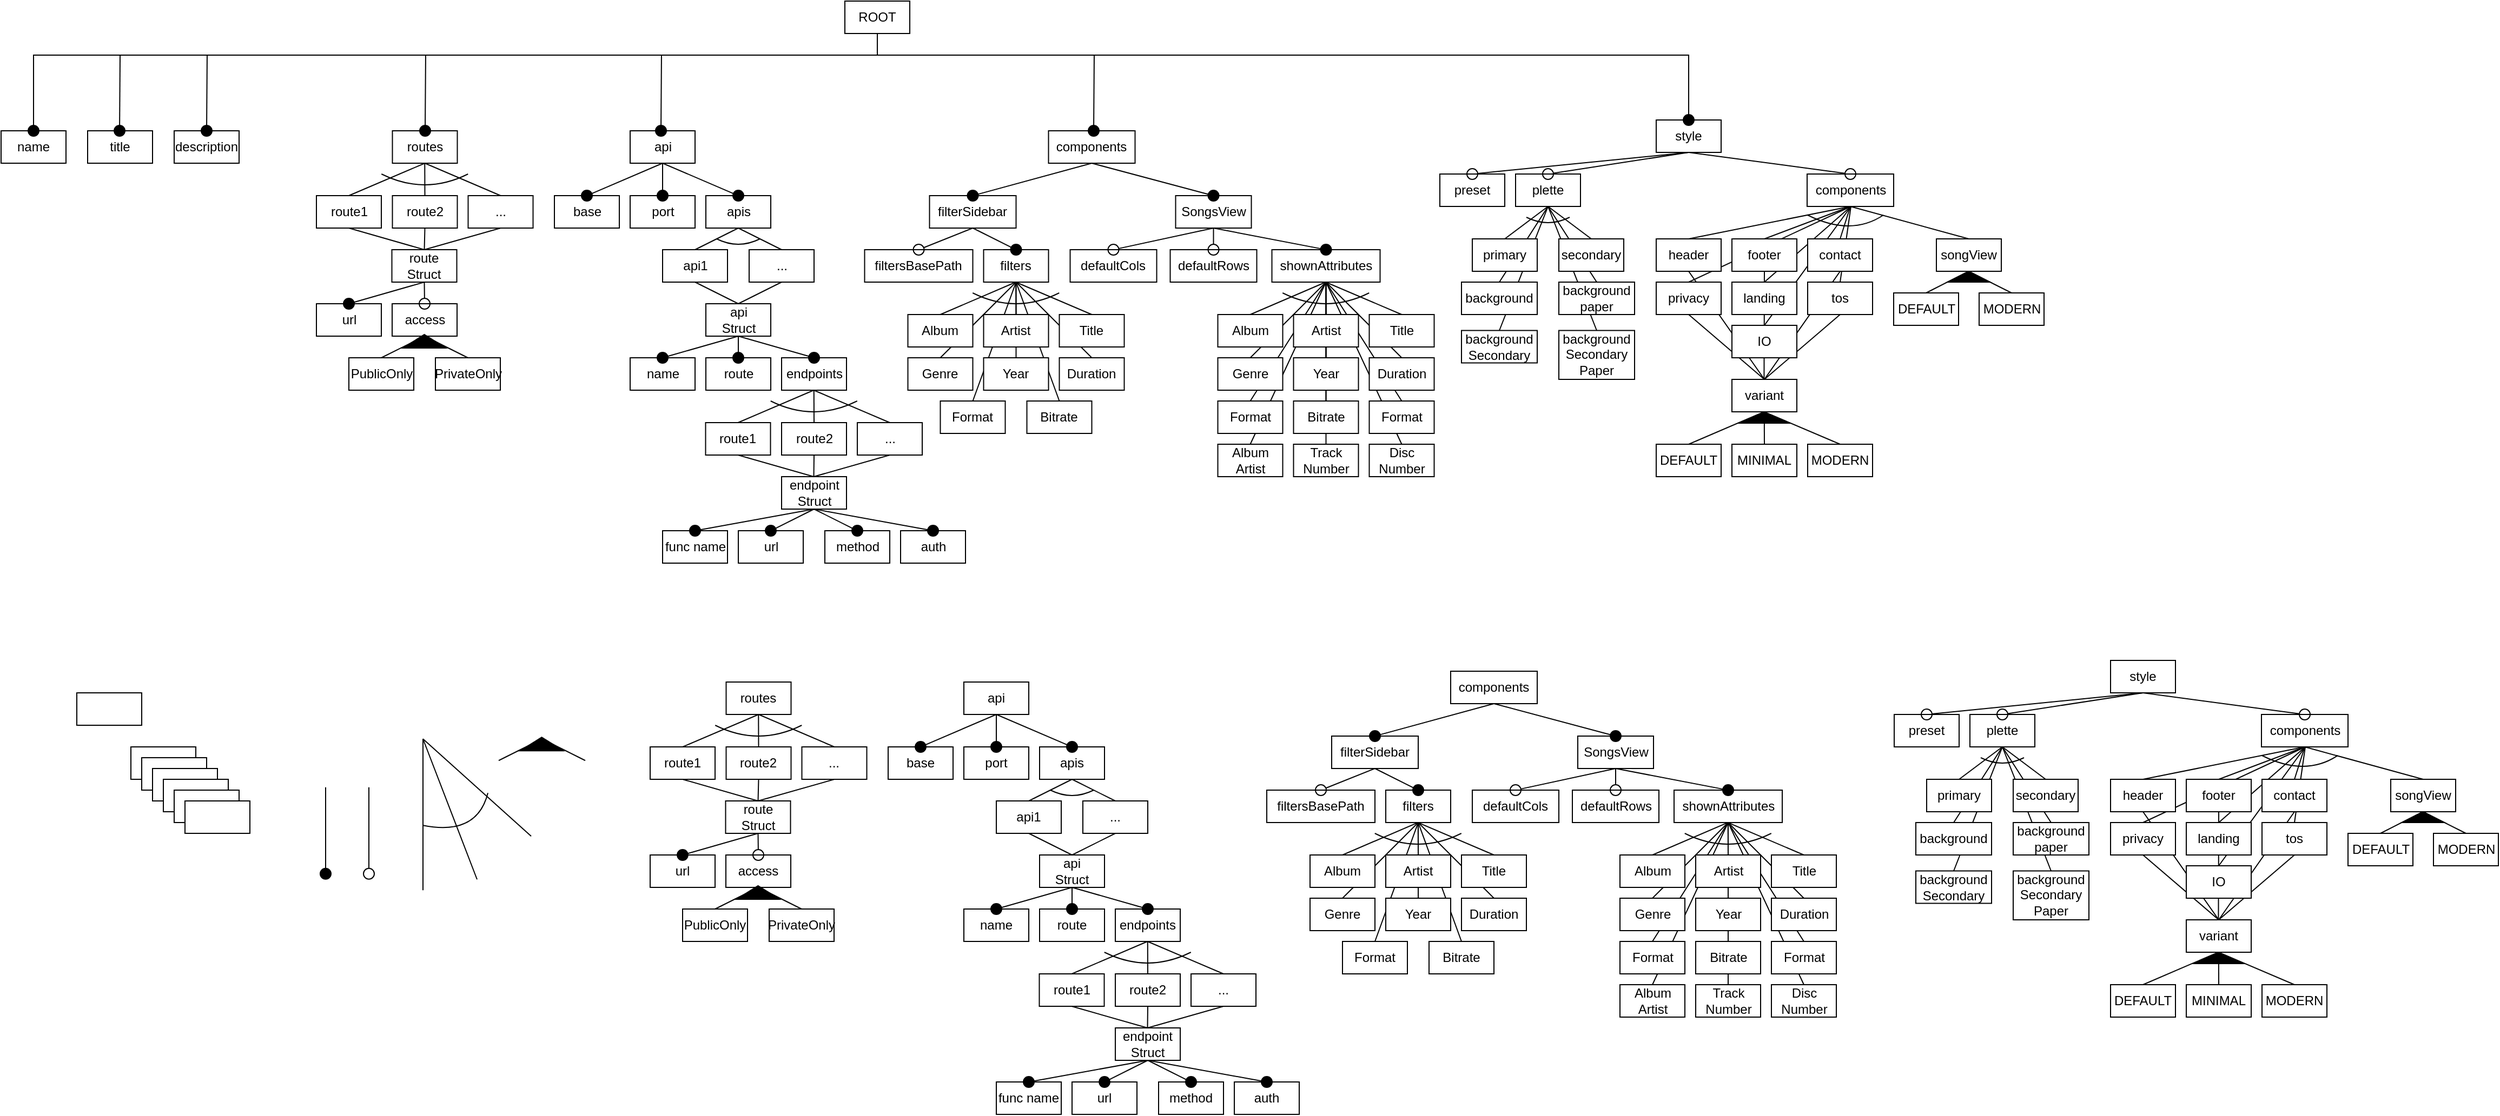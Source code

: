 <mxfile version="25.0.3">
  <diagram name="Page-1" id="9y1t-p31IOfAXxdN0K5o">
    <mxGraphModel dx="2068" dy="840" grid="1" gridSize="10" guides="1" tooltips="1" connect="1" arrows="1" fold="1" page="1" pageScale="1" pageWidth="827" pageHeight="1169" math="0" shadow="0">
      <root>
        <mxCell id="0" />
        <mxCell id="1" parent="0" />
        <mxCell id="ZfFCDJcKIeYzzecp-zNq-1" value="ROOT" style="rounded=0;whiteSpace=wrap;html=1;" parent="1" vertex="1">
          <mxGeometry x="800" y="100" width="60" height="30" as="geometry" />
        </mxCell>
        <mxCell id="ZfFCDJcKIeYzzecp-zNq-2" value="name" style="rounded=0;whiteSpace=wrap;html=1;" parent="1" vertex="1">
          <mxGeometry x="20" y="220" width="60" height="30" as="geometry" />
        </mxCell>
        <mxCell id="BcuslAUmBP9xwM7Xt82V-2" value="" style="rounded=0;whiteSpace=wrap;html=1;" vertex="1" parent="1">
          <mxGeometry x="140" y="790" width="60" height="30" as="geometry" />
        </mxCell>
        <mxCell id="BcuslAUmBP9xwM7Xt82V-9" value="description" style="rounded=0;whiteSpace=wrap;html=1;" vertex="1" parent="1">
          <mxGeometry x="180" y="220" width="60" height="30" as="geometry" />
        </mxCell>
        <mxCell id="BcuslAUmBP9xwM7Xt82V-10" value="title" style="rounded=0;whiteSpace=wrap;html=1;" vertex="1" parent="1">
          <mxGeometry x="100" y="220" width="60" height="30" as="geometry" />
        </mxCell>
        <mxCell id="BcuslAUmBP9xwM7Xt82V-18" value="" style="endArrow=oval;html=1;rounded=0;startArrow=none;startFill=0;targetPerimeterSpacing=10;endFill=1;strokeWidth=1;endSize=10;" edge="1" parent="1">
          <mxGeometry width="50" height="50" relative="1" as="geometry">
            <mxPoint x="320" y="827.37" as="sourcePoint" />
            <mxPoint x="320" y="907.37" as="targetPoint" />
            <Array as="points" />
          </mxGeometry>
        </mxCell>
        <mxCell id="BcuslAUmBP9xwM7Xt82V-23" value="" style="endArrow=oval;html=1;rounded=0;startArrow=none;startFill=0;targetPerimeterSpacing=10;endFill=0;strokeWidth=1;endSize=10;" edge="1" parent="1">
          <mxGeometry width="50" height="50" relative="1" as="geometry">
            <mxPoint x="360" y="827.37" as="sourcePoint" />
            <mxPoint x="360" y="907.37" as="targetPoint" />
            <Array as="points" />
          </mxGeometry>
        </mxCell>
        <mxCell id="BcuslAUmBP9xwM7Xt82V-28" value="" style="endArrow=none;html=1;rounded=0;startArrow=none;startFill=0;targetPerimeterSpacing=0;endFill=0;strokeWidth=1;endSize=6;" edge="1" parent="1">
          <mxGeometry width="50" height="50" relative="1" as="geometry">
            <mxPoint x="410" y="922.62" as="sourcePoint" />
            <mxPoint x="410" y="782.62" as="targetPoint" />
            <Array as="points" />
          </mxGeometry>
        </mxCell>
        <mxCell id="BcuslAUmBP9xwM7Xt82V-29" value="" style="endArrow=none;html=1;rounded=0;startArrow=none;startFill=0;targetPerimeterSpacing=0;endFill=0;strokeWidth=1;endSize=6;" edge="1" parent="1">
          <mxGeometry width="50" height="50" relative="1" as="geometry">
            <mxPoint x="460" y="912.62" as="sourcePoint" />
            <mxPoint x="410" y="782.62" as="targetPoint" />
            <Array as="points" />
          </mxGeometry>
        </mxCell>
        <mxCell id="BcuslAUmBP9xwM7Xt82V-30" value="" style="endArrow=none;html=1;rounded=0;startArrow=none;startFill=0;targetPerimeterSpacing=0;endFill=0;strokeWidth=1;endSize=6;" edge="1" parent="1">
          <mxGeometry width="50" height="50" relative="1" as="geometry">
            <mxPoint x="510" y="872.62" as="sourcePoint" />
            <mxPoint x="410" y="782.62" as="targetPoint" />
            <Array as="points" />
          </mxGeometry>
        </mxCell>
        <mxCell id="BcuslAUmBP9xwM7Xt82V-31" value="" style="endArrow=none;html=1;rounded=0;startArrow=none;startFill=0;targetPerimeterSpacing=0;endFill=0;strokeWidth=1;endSize=6;curved=1;" edge="1" parent="1">
          <mxGeometry width="50" height="50" relative="1" as="geometry">
            <mxPoint x="470" y="832.62" as="sourcePoint" />
            <mxPoint x="410" y="862.62" as="targetPoint" />
            <Array as="points">
              <mxPoint x="460" y="872.62" />
            </Array>
          </mxGeometry>
        </mxCell>
        <mxCell id="BcuslAUmBP9xwM7Xt82V-40" value="" style="endArrow=none;html=1;rounded=0;entryX=0.5;entryY=1;entryDx=0;entryDy=0;exitX=0.5;exitY=0;exitDx=0;exitDy=0;" edge="1" parent="1">
          <mxGeometry width="50" height="50" relative="1" as="geometry">
            <mxPoint x="480" y="802.62" as="sourcePoint" />
            <mxPoint x="520" y="782.62" as="targetPoint" />
          </mxGeometry>
        </mxCell>
        <mxCell id="BcuslAUmBP9xwM7Xt82V-41" value="" style="endArrow=none;html=1;rounded=0;exitX=0.5;exitY=0;exitDx=0;exitDy=0;" edge="1" parent="1">
          <mxGeometry width="50" height="50" relative="1" as="geometry">
            <mxPoint x="560" y="802.62" as="sourcePoint" />
            <mxPoint x="520" y="782.62" as="targetPoint" />
          </mxGeometry>
        </mxCell>
        <mxCell id="BcuslAUmBP9xwM7Xt82V-42" value="" style="triangle;whiteSpace=wrap;html=1;rotation=-90;fillColor=#000000;" vertex="1" parent="1">
          <mxGeometry x="513.5" y="767.37" width="12.5" height="40" as="geometry" />
        </mxCell>
        <mxCell id="BcuslAUmBP9xwM7Xt82V-54" value="" style="rounded=0;whiteSpace=wrap;html=1;" vertex="1" parent="1">
          <mxGeometry x="150" y="800" width="60" height="30" as="geometry" />
        </mxCell>
        <mxCell id="BcuslAUmBP9xwM7Xt82V-55" value="" style="rounded=0;whiteSpace=wrap;html=1;" vertex="1" parent="1">
          <mxGeometry x="160" y="810" width="60" height="30" as="geometry" />
        </mxCell>
        <mxCell id="BcuslAUmBP9xwM7Xt82V-80" value="" style="rounded=0;whiteSpace=wrap;html=1;" vertex="1" parent="1">
          <mxGeometry x="170" y="820" width="60" height="30" as="geometry" />
        </mxCell>
        <mxCell id="BcuslAUmBP9xwM7Xt82V-100" value="" style="rounded=0;whiteSpace=wrap;html=1;" vertex="1" parent="1">
          <mxGeometry x="150" y="800" width="60" height="30" as="geometry" />
        </mxCell>
        <mxCell id="BcuslAUmBP9xwM7Xt82V-101" value="" style="rounded=0;whiteSpace=wrap;html=1;" vertex="1" parent="1">
          <mxGeometry x="160" y="810" width="60" height="30" as="geometry" />
        </mxCell>
        <mxCell id="BcuslAUmBP9xwM7Xt82V-102" value="" style="rounded=0;whiteSpace=wrap;html=1;" vertex="1" parent="1">
          <mxGeometry x="170" y="820" width="60" height="30" as="geometry" />
        </mxCell>
        <mxCell id="BcuslAUmBP9xwM7Xt82V-103" value="" style="rounded=0;whiteSpace=wrap;html=1;" vertex="1" parent="1">
          <mxGeometry x="180" y="830" width="60" height="30" as="geometry" />
        </mxCell>
        <mxCell id="BcuslAUmBP9xwM7Xt82V-104" value="" style="rounded=0;whiteSpace=wrap;html=1;" vertex="1" parent="1">
          <mxGeometry x="160" y="810" width="60" height="30" as="geometry" />
        </mxCell>
        <mxCell id="BcuslAUmBP9xwM7Xt82V-105" value="" style="rounded=0;whiteSpace=wrap;html=1;" vertex="1" parent="1">
          <mxGeometry x="170" y="820" width="60" height="30" as="geometry" />
        </mxCell>
        <mxCell id="BcuslAUmBP9xwM7Xt82V-106" value="" style="rounded=0;whiteSpace=wrap;html=1;" vertex="1" parent="1">
          <mxGeometry x="180" y="830" width="60" height="30" as="geometry" />
        </mxCell>
        <mxCell id="BcuslAUmBP9xwM7Xt82V-107" value="" style="rounded=0;whiteSpace=wrap;html=1;" vertex="1" parent="1">
          <mxGeometry x="190" y="840" width="60" height="30" as="geometry" />
        </mxCell>
        <mxCell id="BcuslAUmBP9xwM7Xt82V-108" value="" style="rounded=0;whiteSpace=wrap;html=1;" vertex="1" parent="1">
          <mxGeometry x="170" y="820" width="60" height="30" as="geometry" />
        </mxCell>
        <mxCell id="BcuslAUmBP9xwM7Xt82V-109" value="" style="rounded=0;whiteSpace=wrap;html=1;" vertex="1" parent="1">
          <mxGeometry x="180" y="830" width="60" height="30" as="geometry" />
        </mxCell>
        <mxCell id="BcuslAUmBP9xwM7Xt82V-110" value="" style="rounded=0;whiteSpace=wrap;html=1;" vertex="1" parent="1">
          <mxGeometry x="190" y="840" width="60" height="30" as="geometry" />
        </mxCell>
        <mxCell id="BcuslAUmBP9xwM7Xt82V-119" value="" style="rounded=0;whiteSpace=wrap;html=1;" vertex="1" parent="1">
          <mxGeometry x="90" y="740" width="60" height="30" as="geometry" />
        </mxCell>
        <mxCell id="BcuslAUmBP9xwM7Xt82V-312" value="" style="endArrow=none;html=1;rounded=0;entryX=0.5;entryY=1;entryDx=0;entryDy=0;exitX=0.5;exitY=0;exitDx=0;exitDy=0;" edge="1" parent="1" source="BcuslAUmBP9xwM7Xt82V-461" target="BcuslAUmBP9xwM7Xt82V-469">
          <mxGeometry width="50" height="50" relative="1" as="geometry">
            <mxPoint x="2010" y="920" as="sourcePoint" />
            <mxPoint x="2060" y="870" as="targetPoint" />
          </mxGeometry>
        </mxCell>
        <mxCell id="BcuslAUmBP9xwM7Xt82V-313" value="" style="endArrow=none;html=1;rounded=0;entryX=0.5;entryY=1;entryDx=0;entryDy=0;" edge="1" parent="1" target="BcuslAUmBP9xwM7Xt82V-468">
          <mxGeometry width="50" height="50" relative="1" as="geometry">
            <mxPoint x="2070" y="950" as="sourcePoint" />
            <mxPoint x="2060" y="870" as="targetPoint" />
          </mxGeometry>
        </mxCell>
        <mxCell id="BcuslAUmBP9xwM7Xt82V-314" value="" style="endArrow=none;html=1;rounded=0;entryX=0.5;entryY=1;entryDx=0;entryDy=0;exitX=0.5;exitY=0;exitDx=0;exitDy=0;" edge="1" parent="1" source="BcuslAUmBP9xwM7Xt82V-461" target="BcuslAUmBP9xwM7Xt82V-453">
          <mxGeometry width="50" height="50" relative="1" as="geometry">
            <mxPoint x="2010" y="920" as="sourcePoint" />
            <mxPoint x="2060" y="870" as="targetPoint" />
          </mxGeometry>
        </mxCell>
        <mxCell id="BcuslAUmBP9xwM7Xt82V-315" value="" style="endArrow=none;html=1;rounded=0;entryX=0.5;entryY=1;entryDx=0;entryDy=0;" edge="1" parent="1" target="BcuslAUmBP9xwM7Xt82V-477">
          <mxGeometry width="50" height="50" relative="1" as="geometry">
            <mxPoint x="2069.71" y="950" as="sourcePoint" />
            <mxPoint x="2069.71" y="890" as="targetPoint" />
          </mxGeometry>
        </mxCell>
        <mxCell id="BcuslAUmBP9xwM7Xt82V-316" value="" style="endArrow=none;html=1;rounded=0;entryX=0.5;entryY=1;entryDx=0;entryDy=0;" edge="1" parent="1" target="BcuslAUmBP9xwM7Xt82V-467">
          <mxGeometry width="50" height="50" relative="1" as="geometry">
            <mxPoint x="2070" y="950" as="sourcePoint" />
            <mxPoint x="2060" y="870" as="targetPoint" />
          </mxGeometry>
        </mxCell>
        <mxCell id="BcuslAUmBP9xwM7Xt82V-317" value="" style="endArrow=none;html=1;rounded=0;exitX=0.5;exitY=0;exitDx=0;exitDy=0;" edge="1" parent="1" source="BcuslAUmBP9xwM7Xt82V-469">
          <mxGeometry width="50" height="50" relative="1" as="geometry">
            <mxPoint x="2070" y="870" as="sourcePoint" />
            <mxPoint x="2150" y="790" as="targetPoint" />
          </mxGeometry>
        </mxCell>
        <mxCell id="BcuslAUmBP9xwM7Xt82V-318" value="" style="endArrow=none;html=1;rounded=0;exitX=0.5;exitY=0;exitDx=0;exitDy=0;" edge="1" parent="1" source="BcuslAUmBP9xwM7Xt82V-466">
          <mxGeometry width="50" height="50" relative="1" as="geometry">
            <mxPoint x="2070" y="870" as="sourcePoint" />
            <mxPoint x="2150" y="790" as="targetPoint" />
          </mxGeometry>
        </mxCell>
        <mxCell id="BcuslAUmBP9xwM7Xt82V-319" value="" style="endArrow=none;html=1;rounded=0;exitX=0.5;exitY=0;exitDx=0;exitDy=0;" edge="1" parent="1" source="BcuslAUmBP9xwM7Xt82V-468">
          <mxGeometry width="50" height="50" relative="1" as="geometry">
            <mxPoint x="2070" y="870" as="sourcePoint" />
            <mxPoint x="2150" y="790" as="targetPoint" />
          </mxGeometry>
        </mxCell>
        <mxCell id="BcuslAUmBP9xwM7Xt82V-320" value="" style="endArrow=none;html=1;rounded=0;exitX=0.5;exitY=0;exitDx=0;exitDy=0;" edge="1" parent="1" source="BcuslAUmBP9xwM7Xt82V-470">
          <mxGeometry width="50" height="50" relative="1" as="geometry">
            <mxPoint x="2070" y="870" as="sourcePoint" />
            <mxPoint x="2150" y="790" as="targetPoint" />
          </mxGeometry>
        </mxCell>
        <mxCell id="BcuslAUmBP9xwM7Xt82V-321" value="" style="endArrow=none;html=1;rounded=0;entryX=0.5;entryY=1;entryDx=0;entryDy=0;exitX=0.5;exitY=0;exitDx=0;exitDy=0;" edge="1" parent="1" source="BcuslAUmBP9xwM7Xt82V-451" target="BcuslAUmBP9xwM7Xt82V-454">
          <mxGeometry width="50" height="50" relative="1" as="geometry">
            <mxPoint x="1780" y="860" as="sourcePoint" />
            <mxPoint x="1830" y="810" as="targetPoint" />
          </mxGeometry>
        </mxCell>
        <mxCell id="BcuslAUmBP9xwM7Xt82V-322" value="" style="endArrow=none;html=1;rounded=0;entryX=0.5;entryY=1;entryDx=0;entryDy=0;exitX=0.5;exitY=0;exitDx=0;exitDy=0;" edge="1" parent="1" source="BcuslAUmBP9xwM7Xt82V-449" target="BcuslAUmBP9xwM7Xt82V-454">
          <mxGeometry width="50" height="50" relative="1" as="geometry">
            <mxPoint x="1840" y="860" as="sourcePoint" />
            <mxPoint x="1890" y="810" as="targetPoint" />
          </mxGeometry>
        </mxCell>
        <mxCell id="BcuslAUmBP9xwM7Xt82V-323" value="" style="endArrow=none;html=1;rounded=0;entryX=0.5;entryY=1;entryDx=0;entryDy=0;exitX=0.5;exitY=0;exitDx=0;exitDy=0;" edge="1" parent="1" source="BcuslAUmBP9xwM7Xt82V-399" target="BcuslAUmBP9xwM7Xt82V-454">
          <mxGeometry width="50" height="50" relative="1" as="geometry">
            <mxPoint x="1780" y="860" as="sourcePoint" />
            <mxPoint x="1830" y="810" as="targetPoint" />
          </mxGeometry>
        </mxCell>
        <mxCell id="BcuslAUmBP9xwM7Xt82V-324" value="" style="endArrow=none;html=1;rounded=0;entryX=0.5;entryY=1;entryDx=0;entryDy=0;exitX=0.5;exitY=0;exitDx=0;exitDy=0;" edge="1" parent="1" source="BcuslAUmBP9xwM7Xt82V-455" target="BcuslAUmBP9xwM7Xt82V-454">
          <mxGeometry width="50" height="50" relative="1" as="geometry">
            <mxPoint x="1780" y="860" as="sourcePoint" />
            <mxPoint x="1830" y="810" as="targetPoint" />
          </mxGeometry>
        </mxCell>
        <mxCell id="BcuslAUmBP9xwM7Xt82V-325" value="" style="endArrow=none;html=1;rounded=0;entryX=0.5;entryY=1;entryDx=0;entryDy=0;exitX=0.5;exitY=0;exitDx=0;exitDy=0;" edge="1" parent="1" source="BcuslAUmBP9xwM7Xt82V-452" target="BcuslAUmBP9xwM7Xt82V-454">
          <mxGeometry width="50" height="50" relative="1" as="geometry">
            <mxPoint x="1780" y="860" as="sourcePoint" />
            <mxPoint x="1830" y="810" as="targetPoint" />
          </mxGeometry>
        </mxCell>
        <mxCell id="BcuslAUmBP9xwM7Xt82V-326" value="" style="endArrow=none;html=1;rounded=0;entryX=0.5;entryY=1;entryDx=0;entryDy=0;exitX=0.5;exitY=0;exitDx=0;exitDy=0;" edge="1" parent="1" source="BcuslAUmBP9xwM7Xt82V-450" target="BcuslAUmBP9xwM7Xt82V-454">
          <mxGeometry width="50" height="50" relative="1" as="geometry">
            <mxPoint x="1780" y="860" as="sourcePoint" />
            <mxPoint x="1830" y="810" as="targetPoint" />
          </mxGeometry>
        </mxCell>
        <mxCell id="BcuslAUmBP9xwM7Xt82V-327" value="" style="endArrow=none;html=1;rounded=0;exitX=0.5;exitY=0;exitDx=0;exitDy=0;" edge="1" parent="1" source="BcuslAUmBP9xwM7Xt82V-414">
          <mxGeometry width="50" height="50" relative="1" as="geometry">
            <mxPoint x="1446.5" y="910" as="sourcePoint" />
            <mxPoint x="1616.5" y="860" as="targetPoint" />
          </mxGeometry>
        </mxCell>
        <mxCell id="BcuslAUmBP9xwM7Xt82V-328" value="" style="endArrow=none;html=1;rounded=0;exitX=0.5;exitY=0;exitDx=0;exitDy=0;" edge="1" parent="1" source="BcuslAUmBP9xwM7Xt82V-442">
          <mxGeometry width="50" height="50" relative="1" as="geometry">
            <mxPoint x="1446.5" y="910" as="sourcePoint" />
            <mxPoint x="1616.5" y="860" as="targetPoint" />
          </mxGeometry>
        </mxCell>
        <mxCell id="BcuslAUmBP9xwM7Xt82V-329" value="" style="endArrow=none;html=1;rounded=0;entryX=0.5;entryY=0;entryDx=0;entryDy=0;" edge="1" parent="1" target="BcuslAUmBP9xwM7Xt82V-413">
          <mxGeometry width="50" height="50" relative="1" as="geometry">
            <mxPoint x="1616.5" y="860" as="sourcePoint" />
            <mxPoint x="1496.5" y="860" as="targetPoint" />
          </mxGeometry>
        </mxCell>
        <mxCell id="BcuslAUmBP9xwM7Xt82V-330" value="" style="endArrow=none;html=1;rounded=0;entryX=0.5;entryY=0;entryDx=0;entryDy=0;" edge="1" parent="1" target="BcuslAUmBP9xwM7Xt82V-412">
          <mxGeometry width="50" height="50" relative="1" as="geometry">
            <mxPoint x="1616.5" y="860" as="sourcePoint" />
            <mxPoint x="1496.5" y="860" as="targetPoint" />
          </mxGeometry>
        </mxCell>
        <mxCell id="BcuslAUmBP9xwM7Xt82V-331" value="" style="endArrow=none;html=1;rounded=0;exitX=0.5;exitY=0;exitDx=0;exitDy=0;" edge="1" parent="1" source="BcuslAUmBP9xwM7Xt82V-423">
          <mxGeometry width="50" height="50" relative="1" as="geometry">
            <mxPoint x="1260" y="980" as="sourcePoint" />
            <mxPoint x="1330" y="860" as="targetPoint" />
          </mxGeometry>
        </mxCell>
        <mxCell id="BcuslAUmBP9xwM7Xt82V-332" value="" style="endArrow=none;html=1;rounded=0;exitX=0.5;exitY=0;exitDx=0;exitDy=0;" edge="1" parent="1" source="BcuslAUmBP9xwM7Xt82V-422">
          <mxGeometry width="50" height="50" relative="1" as="geometry">
            <mxPoint x="1260" y="980" as="sourcePoint" />
            <mxPoint x="1330" y="860" as="targetPoint" />
          </mxGeometry>
        </mxCell>
        <mxCell id="BcuslAUmBP9xwM7Xt82V-333" value="" style="endArrow=none;html=1;rounded=0;startArrow=none;startFill=0;targetPerimeterSpacing=0;endFill=0;strokeWidth=1;endSize=6;exitX=0.5;exitY=0;exitDx=0;exitDy=0;" edge="1" parent="1" source="BcuslAUmBP9xwM7Xt82V-420">
          <mxGeometry width="50" height="50" relative="1" as="geometry">
            <mxPoint x="1350" y="1070" as="sourcePoint" />
            <mxPoint x="1330" y="860" as="targetPoint" />
            <Array as="points" />
          </mxGeometry>
        </mxCell>
        <mxCell id="BcuslAUmBP9xwM7Xt82V-334" value="" style="endArrow=none;html=1;rounded=0;startArrow=none;startFill=0;targetPerimeterSpacing=0;endFill=0;strokeWidth=1;endSize=6;exitX=0.5;exitY=0;exitDx=0;exitDy=0;" edge="1" parent="1" source="BcuslAUmBP9xwM7Xt82V-424">
          <mxGeometry width="50" height="50" relative="1" as="geometry">
            <mxPoint x="1420" y="1070" as="sourcePoint" />
            <mxPoint x="1330" y="860" as="targetPoint" />
            <Array as="points" />
          </mxGeometry>
        </mxCell>
        <mxCell id="BcuslAUmBP9xwM7Xt82V-335" value="" style="endArrow=none;html=1;rounded=0;startArrow=none;startFill=0;targetPerimeterSpacing=0;endFill=0;strokeWidth=1;endSize=6;exitX=0.5;exitY=0;exitDx=0;exitDy=0;" edge="1" parent="1" source="BcuslAUmBP9xwM7Xt82V-421">
          <mxGeometry width="50" height="50" relative="1" as="geometry">
            <mxPoint x="1247" y="1075" as="sourcePoint" />
            <mxPoint x="1330" y="860" as="targetPoint" />
            <Array as="points" />
          </mxGeometry>
        </mxCell>
        <mxCell id="BcuslAUmBP9xwM7Xt82V-336" value="url" style="rounded=0;whiteSpace=wrap;html=1;" vertex="1" parent="1">
          <mxGeometry x="620" y="890" width="60" height="30" as="geometry" />
        </mxCell>
        <mxCell id="BcuslAUmBP9xwM7Xt82V-337" value="style" style="rounded=0;whiteSpace=wrap;html=1;" vertex="1" parent="1">
          <mxGeometry x="1970" y="710" width="60" height="30" as="geometry" />
        </mxCell>
        <mxCell id="BcuslAUmBP9xwM7Xt82V-338" value="api" style="rounded=0;whiteSpace=wrap;html=1;" vertex="1" parent="1">
          <mxGeometry x="910" y="730" width="60" height="30" as="geometry" />
        </mxCell>
        <mxCell id="BcuslAUmBP9xwM7Xt82V-339" value="route Struct" style="rounded=0;whiteSpace=wrap;html=1;" vertex="1" parent="1">
          <mxGeometry x="689.75" y="840" width="60" height="30" as="geometry" />
        </mxCell>
        <mxCell id="BcuslAUmBP9xwM7Xt82V-340" value="apis" style="rounded=0;whiteSpace=wrap;html=1;" vertex="1" parent="1">
          <mxGeometry x="980" y="790" width="60" height="30" as="geometry" />
        </mxCell>
        <mxCell id="BcuslAUmBP9xwM7Xt82V-341" value="port" style="rounded=0;whiteSpace=wrap;html=1;" vertex="1" parent="1">
          <mxGeometry x="910" y="790" width="60" height="30" as="geometry" />
        </mxCell>
        <mxCell id="BcuslAUmBP9xwM7Xt82V-342" value="base" style="rounded=0;whiteSpace=wrap;html=1;" vertex="1" parent="1">
          <mxGeometry x="840" y="790" width="60" height="30" as="geometry" />
        </mxCell>
        <mxCell id="BcuslAUmBP9xwM7Xt82V-343" value="PrivateOnly" style="rounded=0;whiteSpace=wrap;html=1;" vertex="1" parent="1">
          <mxGeometry x="730" y="940" width="60" height="30" as="geometry" />
        </mxCell>
        <mxCell id="BcuslAUmBP9xwM7Xt82V-344" value="PublicOnly" style="rounded=0;whiteSpace=wrap;html=1;" vertex="1" parent="1">
          <mxGeometry x="650" y="940" width="60" height="30" as="geometry" />
        </mxCell>
        <mxCell id="BcuslAUmBP9xwM7Xt82V-345" value="access" style="rounded=0;whiteSpace=wrap;html=1;" vertex="1" parent="1">
          <mxGeometry x="690" y="890" width="60" height="30" as="geometry" />
        </mxCell>
        <mxCell id="BcuslAUmBP9xwM7Xt82V-346" value="" style="endArrow=oval;html=1;rounded=0;startArrow=none;startFill=0;targetPerimeterSpacing=10;endFill=1;strokeWidth=1;endSize=10;entryX=0.5;entryY=0;entryDx=0;entryDy=0;exitX=0.5;exitY=1;exitDx=0;exitDy=0;" edge="1" parent="1" source="BcuslAUmBP9xwM7Xt82V-339" target="BcuslAUmBP9xwM7Xt82V-336">
          <mxGeometry width="50" height="50" relative="1" as="geometry">
            <mxPoint x="806.5" y="900" as="sourcePoint" />
            <mxPoint x="466.5" y="970" as="targetPoint" />
            <Array as="points" />
          </mxGeometry>
        </mxCell>
        <mxCell id="BcuslAUmBP9xwM7Xt82V-347" value="" style="endArrow=oval;html=1;rounded=0;startArrow=none;startFill=0;targetPerimeterSpacing=10;endFill=0;strokeWidth=1;endSize=10;entryX=0.5;entryY=0;entryDx=0;entryDy=0;exitX=0.5;exitY=1;exitDx=0;exitDy=0;" edge="1" parent="1" source="BcuslAUmBP9xwM7Xt82V-339" target="BcuslAUmBP9xwM7Xt82V-345">
          <mxGeometry width="50" height="50" relative="1" as="geometry">
            <mxPoint x="786.5" y="850" as="sourcePoint" />
            <mxPoint x="746.5" y="890" as="targetPoint" />
            <Array as="points" />
          </mxGeometry>
        </mxCell>
        <mxCell id="BcuslAUmBP9xwM7Xt82V-348" value="" style="endArrow=none;html=1;rounded=0;entryX=0.5;entryY=1;entryDx=0;entryDy=0;exitX=0.5;exitY=0;exitDx=0;exitDy=0;" edge="1" parent="1" source="BcuslAUmBP9xwM7Xt82V-344" target="BcuslAUmBP9xwM7Xt82V-345">
          <mxGeometry width="50" height="50" relative="1" as="geometry">
            <mxPoint x="680.0" y="940" as="sourcePoint" />
            <mxPoint x="560" y="930" as="targetPoint" />
          </mxGeometry>
        </mxCell>
        <mxCell id="BcuslAUmBP9xwM7Xt82V-349" value="" style="endArrow=none;html=1;rounded=0;exitX=0.5;exitY=0;exitDx=0;exitDy=0;" edge="1" parent="1" source="BcuslAUmBP9xwM7Xt82V-343">
          <mxGeometry width="50" height="50" relative="1" as="geometry">
            <mxPoint x="760" y="930" as="sourcePoint" />
            <mxPoint x="720" y="920" as="targetPoint" />
          </mxGeometry>
        </mxCell>
        <mxCell id="BcuslAUmBP9xwM7Xt82V-350" value="" style="triangle;whiteSpace=wrap;html=1;rotation=-90;fillColor=#000000;" vertex="1" parent="1">
          <mxGeometry x="713.5" y="904.75" width="12.5" height="40" as="geometry" />
        </mxCell>
        <mxCell id="BcuslAUmBP9xwM7Xt82V-351" value="routes" style="rounded=0;whiteSpace=wrap;html=1;" vertex="1" parent="1">
          <mxGeometry x="690.25" y="730" width="60" height="30" as="geometry" />
        </mxCell>
        <mxCell id="BcuslAUmBP9xwM7Xt82V-352" value="route1" style="rounded=0;whiteSpace=wrap;html=1;" vertex="1" parent="1">
          <mxGeometry x="620" y="790" width="60" height="30" as="geometry" />
        </mxCell>
        <mxCell id="BcuslAUmBP9xwM7Xt82V-353" value="route2" style="rounded=0;whiteSpace=wrap;html=1;" vertex="1" parent="1">
          <mxGeometry x="690.25" y="790" width="60" height="30" as="geometry" />
        </mxCell>
        <mxCell id="BcuslAUmBP9xwM7Xt82V-354" value="..." style="rounded=0;whiteSpace=wrap;html=1;" vertex="1" parent="1">
          <mxGeometry x="760.25" y="790" width="60" height="30" as="geometry" />
        </mxCell>
        <mxCell id="BcuslAUmBP9xwM7Xt82V-355" value="" style="endArrow=none;html=1;rounded=0;entryX=0.5;entryY=1;entryDx=0;entryDy=0;exitX=0.5;exitY=0;exitDx=0;exitDy=0;" edge="1" parent="1" source="BcuslAUmBP9xwM7Xt82V-339" target="BcuslAUmBP9xwM7Xt82V-352">
          <mxGeometry width="50" height="50" relative="1" as="geometry">
            <mxPoint x="730.25" y="930" as="sourcePoint" />
            <mxPoint x="780.25" y="880" as="targetPoint" />
          </mxGeometry>
        </mxCell>
        <mxCell id="BcuslAUmBP9xwM7Xt82V-356" value="" style="endArrow=none;html=1;rounded=0;entryX=0.5;entryY=1;entryDx=0;entryDy=0;exitX=0.5;exitY=0;exitDx=0;exitDy=0;" edge="1" parent="1" source="BcuslAUmBP9xwM7Xt82V-339" target="BcuslAUmBP9xwM7Xt82V-353">
          <mxGeometry width="50" height="50" relative="1" as="geometry">
            <mxPoint x="730.25" y="930" as="sourcePoint" />
            <mxPoint x="780.25" y="880" as="targetPoint" />
          </mxGeometry>
        </mxCell>
        <mxCell id="BcuslAUmBP9xwM7Xt82V-357" value="" style="endArrow=none;html=1;rounded=0;entryX=0.5;entryY=1;entryDx=0;entryDy=0;exitX=0.5;exitY=0;exitDx=0;exitDy=0;" edge="1" parent="1" source="BcuslAUmBP9xwM7Xt82V-339" target="BcuslAUmBP9xwM7Xt82V-354">
          <mxGeometry width="50" height="50" relative="1" as="geometry">
            <mxPoint x="730.25" y="930" as="sourcePoint" />
            <mxPoint x="780.25" y="880" as="targetPoint" />
          </mxGeometry>
        </mxCell>
        <mxCell id="BcuslAUmBP9xwM7Xt82V-358" value="" style="endArrow=none;html=1;rounded=0;startArrow=none;startFill=0;targetPerimeterSpacing=0;endFill=0;strokeWidth=1;endSize=6;exitX=0.5;exitY=0;exitDx=0;exitDy=0;" edge="1" parent="1" source="BcuslAUmBP9xwM7Xt82V-353">
          <mxGeometry width="50" height="50" relative="1" as="geometry">
            <mxPoint x="840.13" y="920" as="sourcePoint" />
            <mxPoint x="720.13" y="760" as="targetPoint" />
            <Array as="points" />
          </mxGeometry>
        </mxCell>
        <mxCell id="BcuslAUmBP9xwM7Xt82V-359" value="" style="endArrow=none;html=1;rounded=0;startArrow=none;startFill=0;targetPerimeterSpacing=0;endFill=0;strokeWidth=1;endSize=6;entryX=0.5;entryY=1;entryDx=0;entryDy=0;exitX=0.5;exitY=0;exitDx=0;exitDy=0;" edge="1" parent="1" source="BcuslAUmBP9xwM7Xt82V-354" target="BcuslAUmBP9xwM7Xt82V-351">
          <mxGeometry width="50" height="50" relative="1" as="geometry">
            <mxPoint x="960.13" y="885" as="sourcePoint" />
            <mxPoint x="860.13" y="795" as="targetPoint" />
            <Array as="points" />
          </mxGeometry>
        </mxCell>
        <mxCell id="BcuslAUmBP9xwM7Xt82V-360" value="" style="endArrow=none;html=1;rounded=0;startArrow=none;startFill=0;targetPerimeterSpacing=0;endFill=0;strokeWidth=1;endSize=6;curved=1;" edge="1" parent="1">
          <mxGeometry width="50" height="50" relative="1" as="geometry">
            <mxPoint x="760.13" y="770" as="sourcePoint" />
            <mxPoint x="680.13" y="770" as="targetPoint" />
            <Array as="points">
              <mxPoint x="720.13" y="790" />
            </Array>
          </mxGeometry>
        </mxCell>
        <mxCell id="BcuslAUmBP9xwM7Xt82V-361" value="" style="endArrow=none;html=1;rounded=0;startArrow=none;startFill=0;targetPerimeterSpacing=0;endFill=0;strokeWidth=1;endSize=6;entryX=0.5;entryY=1;entryDx=0;entryDy=0;exitX=0.5;exitY=0;exitDx=0;exitDy=0;" edge="1" parent="1" source="BcuslAUmBP9xwM7Xt82V-352" target="BcuslAUmBP9xwM7Xt82V-351">
          <mxGeometry width="50" height="50" relative="1" as="geometry">
            <mxPoint x="870.13" y="930" as="sourcePoint" />
            <mxPoint x="800.13" y="840" as="targetPoint" />
            <Array as="points" />
          </mxGeometry>
        </mxCell>
        <mxCell id="BcuslAUmBP9xwM7Xt82V-362" value="auth" style="rounded=0;whiteSpace=wrap;html=1;" vertex="1" parent="1">
          <mxGeometry x="1160" y="1100" width="60" height="30" as="geometry" />
        </mxCell>
        <mxCell id="BcuslAUmBP9xwM7Xt82V-363" value="method" style="rounded=0;whiteSpace=wrap;html=1;" vertex="1" parent="1">
          <mxGeometry x="1090" y="1100" width="60" height="30" as="geometry" />
        </mxCell>
        <mxCell id="BcuslAUmBP9xwM7Xt82V-364" value="url" style="rounded=0;whiteSpace=wrap;html=1;" vertex="1" parent="1">
          <mxGeometry x="1010" y="1100" width="60" height="30" as="geometry" />
        </mxCell>
        <mxCell id="BcuslAUmBP9xwM7Xt82V-365" value="endpoint&lt;div&gt;Struct&lt;/div&gt;" style="rounded=0;whiteSpace=wrap;html=1;" vertex="1" parent="1">
          <mxGeometry x="1050" y="1050" width="60" height="30" as="geometry" />
        </mxCell>
        <mxCell id="BcuslAUmBP9xwM7Xt82V-366" value="api1" style="rounded=0;whiteSpace=wrap;html=1;" vertex="1" parent="1">
          <mxGeometry x="940" y="840" width="60" height="30" as="geometry" />
        </mxCell>
        <mxCell id="BcuslAUmBP9xwM7Xt82V-367" value="..." style="rounded=0;whiteSpace=wrap;html=1;" vertex="1" parent="1">
          <mxGeometry x="1020" y="840" width="60" height="30" as="geometry" />
        </mxCell>
        <mxCell id="BcuslAUmBP9xwM7Xt82V-368" value="" style="endArrow=none;html=1;rounded=0;startArrow=none;startFill=0;targetPerimeterSpacing=0;endFill=0;strokeWidth=1;endSize=6;entryX=0.5;entryY=1;entryDx=0;entryDy=0;exitX=0.5;exitY=0;exitDx=0;exitDy=0;" edge="1" parent="1" source="BcuslAUmBP9xwM7Xt82V-367">
          <mxGeometry width="50" height="50" relative="1" as="geometry">
            <mxPoint x="1080" y="850" as="sourcePoint" />
            <mxPoint x="1010" y="820" as="targetPoint" />
            <Array as="points" />
          </mxGeometry>
        </mxCell>
        <mxCell id="BcuslAUmBP9xwM7Xt82V-369" value="" style="endArrow=none;html=1;rounded=0;startArrow=none;startFill=0;targetPerimeterSpacing=0;endFill=0;strokeWidth=1;endSize=6;curved=1;" edge="1" parent="1">
          <mxGeometry width="50" height="50" relative="1" as="geometry">
            <mxPoint x="1030" y="830" as="sourcePoint" />
            <mxPoint x="990" y="830" as="targetPoint" />
            <Array as="points">
              <mxPoint x="1010" y="840" />
            </Array>
          </mxGeometry>
        </mxCell>
        <mxCell id="BcuslAUmBP9xwM7Xt82V-370" value="" style="endArrow=none;html=1;rounded=0;startArrow=none;startFill=0;targetPerimeterSpacing=0;endFill=0;strokeWidth=1;endSize=6;exitX=0.5;exitY=0;exitDx=0;exitDy=0;" edge="1" parent="1" source="BcuslAUmBP9xwM7Xt82V-366">
          <mxGeometry width="50" height="50" relative="1" as="geometry">
            <mxPoint x="940" y="850" as="sourcePoint" />
            <mxPoint x="1010" y="820" as="targetPoint" />
            <Array as="points" />
          </mxGeometry>
        </mxCell>
        <mxCell id="BcuslAUmBP9xwM7Xt82V-371" value="" style="endArrow=none;html=1;rounded=0;entryX=0.5;entryY=1;entryDx=0;entryDy=0;exitX=0.5;exitY=0;exitDx=0;exitDy=0;" edge="1" parent="1" source="BcuslAUmBP9xwM7Xt82V-382" target="BcuslAUmBP9xwM7Xt82V-366">
          <mxGeometry width="50" height="50" relative="1" as="geometry">
            <mxPoint x="1000" y="900" as="sourcePoint" />
            <mxPoint x="860" y="870" as="targetPoint" />
          </mxGeometry>
        </mxCell>
        <mxCell id="BcuslAUmBP9xwM7Xt82V-372" value="" style="endArrow=none;html=1;rounded=0;entryX=0.5;entryY=1;entryDx=0;entryDy=0;exitX=0.5;exitY=0;exitDx=0;exitDy=0;" edge="1" parent="1" source="BcuslAUmBP9xwM7Xt82V-382" target="BcuslAUmBP9xwM7Xt82V-367">
          <mxGeometry width="50" height="50" relative="1" as="geometry">
            <mxPoint x="1010" y="900" as="sourcePoint" />
            <mxPoint x="860" y="870" as="targetPoint" />
          </mxGeometry>
        </mxCell>
        <mxCell id="BcuslAUmBP9xwM7Xt82V-373" value="" style="endArrow=oval;html=1;rounded=0;startArrow=none;startFill=0;targetPerimeterSpacing=10;endFill=1;strokeWidth=1;endSize=10;exitX=0.5;exitY=1;exitDx=0;exitDy=0;entryX=0.5;entryY=0;entryDx=0;entryDy=0;" edge="1" parent="1" source="BcuslAUmBP9xwM7Xt82V-365" target="BcuslAUmBP9xwM7Xt82V-364">
          <mxGeometry width="50" height="50" relative="1" as="geometry">
            <mxPoint x="950" y="1000" as="sourcePoint" />
            <mxPoint x="950" y="1080" as="targetPoint" />
            <Array as="points" />
          </mxGeometry>
        </mxCell>
        <mxCell id="BcuslAUmBP9xwM7Xt82V-374" value="" style="endArrow=oval;html=1;rounded=0;startArrow=none;startFill=0;targetPerimeterSpacing=10;endFill=1;strokeWidth=1;endSize=10;entryX=0.5;entryY=0;entryDx=0;entryDy=0;exitX=0.5;exitY=1;exitDx=0;exitDy=0;" edge="1" parent="1" source="BcuslAUmBP9xwM7Xt82V-365" target="BcuslAUmBP9xwM7Xt82V-363">
          <mxGeometry width="50" height="50" relative="1" as="geometry">
            <mxPoint x="1150" y="970" as="sourcePoint" />
            <mxPoint x="960" y="1090" as="targetPoint" />
            <Array as="points" />
          </mxGeometry>
        </mxCell>
        <mxCell id="BcuslAUmBP9xwM7Xt82V-375" value="" style="endArrow=oval;html=1;rounded=0;startArrow=none;startFill=0;targetPerimeterSpacing=10;endFill=1;strokeWidth=1;endSize=10;exitX=0.5;exitY=1;exitDx=0;exitDy=0;entryX=0.5;entryY=0;entryDx=0;entryDy=0;" edge="1" parent="1" source="BcuslAUmBP9xwM7Xt82V-365" target="BcuslAUmBP9xwM7Xt82V-362">
          <mxGeometry width="50" height="50" relative="1" as="geometry">
            <mxPoint x="970" y="1020" as="sourcePoint" />
            <mxPoint x="970" y="1100" as="targetPoint" />
            <Array as="points" />
          </mxGeometry>
        </mxCell>
        <mxCell id="BcuslAUmBP9xwM7Xt82V-376" value="" style="endArrow=oval;html=1;rounded=0;startArrow=none;startFill=0;targetPerimeterSpacing=10;endFill=1;strokeWidth=1;endSize=10;exitX=0.5;exitY=1;exitDx=0;exitDy=0;entryX=0.5;entryY=0;entryDx=0;entryDy=0;" edge="1" parent="1" target="BcuslAUmBP9xwM7Xt82V-342">
          <mxGeometry width="50" height="50" relative="1" as="geometry">
            <mxPoint x="940" y="760" as="sourcePoint" />
            <mxPoint x="870" y="780" as="targetPoint" />
            <Array as="points" />
          </mxGeometry>
        </mxCell>
        <mxCell id="BcuslAUmBP9xwM7Xt82V-377" value="" style="endArrow=oval;html=1;rounded=0;startArrow=none;startFill=0;targetPerimeterSpacing=10;endFill=1;strokeWidth=1;endSize=10;entryX=0.5;entryY=0;entryDx=0;entryDy=0;" edge="1" parent="1" target="BcuslAUmBP9xwM7Xt82V-341">
          <mxGeometry width="50" height="50" relative="1" as="geometry">
            <mxPoint x="940" y="760" as="sourcePoint" />
            <mxPoint x="940" y="780" as="targetPoint" />
            <Array as="points" />
          </mxGeometry>
        </mxCell>
        <mxCell id="BcuslAUmBP9xwM7Xt82V-378" value="" style="endArrow=oval;html=1;rounded=0;startArrow=none;startFill=0;targetPerimeterSpacing=10;endFill=1;strokeWidth=1;endSize=10;exitX=0.5;exitY=1;exitDx=0;exitDy=0;entryX=0.5;entryY=0;entryDx=0;entryDy=0;" edge="1" parent="1" target="BcuslAUmBP9xwM7Xt82V-340">
          <mxGeometry width="50" height="50" relative="1" as="geometry">
            <mxPoint x="940" y="760" as="sourcePoint" />
            <mxPoint x="1010" y="780" as="targetPoint" />
            <Array as="points" />
          </mxGeometry>
        </mxCell>
        <mxCell id="BcuslAUmBP9xwM7Xt82V-379" value="func name" style="rounded=0;whiteSpace=wrap;html=1;" vertex="1" parent="1">
          <mxGeometry x="940" y="1100" width="60" height="30" as="geometry" />
        </mxCell>
        <mxCell id="BcuslAUmBP9xwM7Xt82V-380" value="" style="endArrow=oval;html=1;rounded=0;startArrow=none;startFill=0;targetPerimeterSpacing=10;endFill=1;strokeWidth=1;endSize=10;exitX=0.5;exitY=1;exitDx=0;exitDy=0;entryX=0.5;entryY=0;entryDx=0;entryDy=0;" edge="1" parent="1" source="BcuslAUmBP9xwM7Xt82V-365" target="BcuslAUmBP9xwM7Xt82V-379">
          <mxGeometry width="50" height="50" relative="1" as="geometry">
            <mxPoint x="889.5" y="980" as="sourcePoint" />
            <mxPoint x="889.5" y="1060" as="targetPoint" />
            <Array as="points" />
          </mxGeometry>
        </mxCell>
        <mxCell id="BcuslAUmBP9xwM7Xt82V-381" value="components" style="rounded=0;whiteSpace=wrap;html=1;" vertex="1" parent="1">
          <mxGeometry x="1360" y="720" width="80" height="30" as="geometry" />
        </mxCell>
        <mxCell id="BcuslAUmBP9xwM7Xt82V-382" value="api&lt;div&gt;Struct&lt;/div&gt;" style="rounded=0;whiteSpace=wrap;html=1;" vertex="1" parent="1">
          <mxGeometry x="980" y="890" width="60" height="30" as="geometry" />
        </mxCell>
        <mxCell id="BcuslAUmBP9xwM7Xt82V-383" value="endpoints" style="rounded=0;whiteSpace=wrap;html=1;" vertex="1" parent="1">
          <mxGeometry x="1050" y="940" width="60" height="30" as="geometry" />
        </mxCell>
        <mxCell id="BcuslAUmBP9xwM7Xt82V-384" value="route" style="rounded=0;whiteSpace=wrap;html=1;" vertex="1" parent="1">
          <mxGeometry x="980" y="940" width="60" height="30" as="geometry" />
        </mxCell>
        <mxCell id="BcuslAUmBP9xwM7Xt82V-385" value="name" style="rounded=0;whiteSpace=wrap;html=1;" vertex="1" parent="1">
          <mxGeometry x="910" y="940" width="60" height="30" as="geometry" />
        </mxCell>
        <mxCell id="BcuslAUmBP9xwM7Xt82V-386" value="" style="endArrow=oval;html=1;rounded=0;startArrow=none;startFill=0;targetPerimeterSpacing=10;endFill=1;strokeWidth=1;endSize=10;exitX=0.5;exitY=1;exitDx=0;exitDy=0;entryX=0.5;entryY=0;entryDx=0;entryDy=0;" edge="1" parent="1" source="BcuslAUmBP9xwM7Xt82V-382" target="BcuslAUmBP9xwM7Xt82V-385">
          <mxGeometry width="50" height="50" relative="1" as="geometry">
            <mxPoint x="900" y="890" as="sourcePoint" />
            <mxPoint x="830" y="920" as="targetPoint" />
            <Array as="points" />
          </mxGeometry>
        </mxCell>
        <mxCell id="BcuslAUmBP9xwM7Xt82V-387" value="" style="endArrow=oval;html=1;rounded=0;startArrow=none;startFill=0;targetPerimeterSpacing=10;endFill=1;strokeWidth=1;endSize=10;exitX=0.5;exitY=1;exitDx=0;exitDy=0;entryX=0.5;entryY=0;entryDx=0;entryDy=0;" edge="1" parent="1" source="BcuslAUmBP9xwM7Xt82V-382" target="BcuslAUmBP9xwM7Xt82V-384">
          <mxGeometry width="50" height="50" relative="1" as="geometry">
            <mxPoint x="1190" y="880" as="sourcePoint" />
            <mxPoint x="1120" y="910" as="targetPoint" />
            <Array as="points" />
          </mxGeometry>
        </mxCell>
        <mxCell id="BcuslAUmBP9xwM7Xt82V-388" value="" style="endArrow=oval;html=1;rounded=0;startArrow=none;startFill=0;targetPerimeterSpacing=10;endFill=1;strokeWidth=1;endSize=10;exitX=0.5;exitY=1;exitDx=0;exitDy=0;entryX=0.5;entryY=0;entryDx=0;entryDy=0;" edge="1" parent="1" source="BcuslAUmBP9xwM7Xt82V-382" target="BcuslAUmBP9xwM7Xt82V-383">
          <mxGeometry width="50" height="50" relative="1" as="geometry">
            <mxPoint x="1200" y="890" as="sourcePoint" />
            <mxPoint x="1130" y="920" as="targetPoint" />
            <Array as="points" />
          </mxGeometry>
        </mxCell>
        <mxCell id="BcuslAUmBP9xwM7Xt82V-389" value="route1" style="rounded=0;whiteSpace=wrap;html=1;" vertex="1" parent="1">
          <mxGeometry x="979.75" y="1000" width="60" height="30" as="geometry" />
        </mxCell>
        <mxCell id="BcuslAUmBP9xwM7Xt82V-390" value="route2" style="rounded=0;whiteSpace=wrap;html=1;" vertex="1" parent="1">
          <mxGeometry x="1050" y="1000" width="60" height="30" as="geometry" />
        </mxCell>
        <mxCell id="BcuslAUmBP9xwM7Xt82V-391" value="..." style="rounded=0;whiteSpace=wrap;html=1;" vertex="1" parent="1">
          <mxGeometry x="1120" y="1000" width="60" height="30" as="geometry" />
        </mxCell>
        <mxCell id="BcuslAUmBP9xwM7Xt82V-392" value="" style="endArrow=none;html=1;rounded=0;entryX=0.5;entryY=1;entryDx=0;entryDy=0;exitX=0.5;exitY=0;exitDx=0;exitDy=0;" edge="1" parent="1" target="BcuslAUmBP9xwM7Xt82V-389">
          <mxGeometry width="50" height="50" relative="1" as="geometry">
            <mxPoint x="1079.75" y="1050" as="sourcePoint" />
            <mxPoint x="1140" y="1090" as="targetPoint" />
          </mxGeometry>
        </mxCell>
        <mxCell id="BcuslAUmBP9xwM7Xt82V-393" value="" style="endArrow=none;html=1;rounded=0;entryX=0.5;entryY=1;entryDx=0;entryDy=0;exitX=0.5;exitY=0;exitDx=0;exitDy=0;" edge="1" parent="1" target="BcuslAUmBP9xwM7Xt82V-390">
          <mxGeometry width="50" height="50" relative="1" as="geometry">
            <mxPoint x="1079.75" y="1050" as="sourcePoint" />
            <mxPoint x="1140" y="1090" as="targetPoint" />
          </mxGeometry>
        </mxCell>
        <mxCell id="BcuslAUmBP9xwM7Xt82V-394" value="" style="endArrow=none;html=1;rounded=0;entryX=0.5;entryY=1;entryDx=0;entryDy=0;exitX=0.5;exitY=0;exitDx=0;exitDy=0;" edge="1" parent="1" target="BcuslAUmBP9xwM7Xt82V-391">
          <mxGeometry width="50" height="50" relative="1" as="geometry">
            <mxPoint x="1079.75" y="1050" as="sourcePoint" />
            <mxPoint x="1140" y="1090" as="targetPoint" />
          </mxGeometry>
        </mxCell>
        <mxCell id="BcuslAUmBP9xwM7Xt82V-395" value="" style="endArrow=none;html=1;rounded=0;startArrow=none;startFill=0;targetPerimeterSpacing=0;endFill=0;strokeWidth=1;endSize=6;exitX=0.5;exitY=0;exitDx=0;exitDy=0;" edge="1" parent="1" source="BcuslAUmBP9xwM7Xt82V-390">
          <mxGeometry width="50" height="50" relative="1" as="geometry">
            <mxPoint x="1199.88" y="1130" as="sourcePoint" />
            <mxPoint x="1079.88" y="970" as="targetPoint" />
            <Array as="points" />
          </mxGeometry>
        </mxCell>
        <mxCell id="BcuslAUmBP9xwM7Xt82V-396" value="" style="endArrow=none;html=1;rounded=0;startArrow=none;startFill=0;targetPerimeterSpacing=0;endFill=0;strokeWidth=1;endSize=6;entryX=0.5;entryY=1;entryDx=0;entryDy=0;exitX=0.5;exitY=0;exitDx=0;exitDy=0;" edge="1" parent="1" source="BcuslAUmBP9xwM7Xt82V-391">
          <mxGeometry width="50" height="50" relative="1" as="geometry">
            <mxPoint x="1319.88" y="1095" as="sourcePoint" />
            <mxPoint x="1079.75" y="970" as="targetPoint" />
            <Array as="points" />
          </mxGeometry>
        </mxCell>
        <mxCell id="BcuslAUmBP9xwM7Xt82V-397" value="" style="endArrow=none;html=1;rounded=0;startArrow=none;startFill=0;targetPerimeterSpacing=0;endFill=0;strokeWidth=1;endSize=6;curved=1;" edge="1" parent="1">
          <mxGeometry width="50" height="50" relative="1" as="geometry">
            <mxPoint x="1119.88" y="980" as="sourcePoint" />
            <mxPoint x="1039.88" y="980" as="targetPoint" />
            <Array as="points">
              <mxPoint x="1079.88" y="1000" />
            </Array>
          </mxGeometry>
        </mxCell>
        <mxCell id="BcuslAUmBP9xwM7Xt82V-398" value="" style="endArrow=none;html=1;rounded=0;startArrow=none;startFill=0;targetPerimeterSpacing=0;endFill=0;strokeWidth=1;endSize=6;entryX=0.5;entryY=1;entryDx=0;entryDy=0;exitX=0.5;exitY=0;exitDx=0;exitDy=0;" edge="1" parent="1" source="BcuslAUmBP9xwM7Xt82V-389">
          <mxGeometry width="50" height="50" relative="1" as="geometry">
            <mxPoint x="1229.88" y="1140" as="sourcePoint" />
            <mxPoint x="1079.75" y="970" as="targetPoint" />
            <Array as="points" />
          </mxGeometry>
        </mxCell>
        <mxCell id="BcuslAUmBP9xwM7Xt82V-399" value="background" style="rounded=0;whiteSpace=wrap;html=1;" vertex="1" parent="1">
          <mxGeometry x="1790" y="860" width="70" height="30" as="geometry" />
        </mxCell>
        <mxCell id="BcuslAUmBP9xwM7Xt82V-400" value="shownAttributes" style="rounded=0;whiteSpace=wrap;html=1;" vertex="1" parent="1">
          <mxGeometry x="1566.5" y="830" width="100" height="30" as="geometry" />
        </mxCell>
        <mxCell id="BcuslAUmBP9xwM7Xt82V-401" value="defaultCols" style="rounded=0;whiteSpace=wrap;html=1;" vertex="1" parent="1">
          <mxGeometry x="1380" y="830" width="80" height="30" as="geometry" />
        </mxCell>
        <mxCell id="BcuslAUmBP9xwM7Xt82V-402" value="defaultRows" style="rounded=0;whiteSpace=wrap;html=1;" vertex="1" parent="1">
          <mxGeometry x="1472.5" y="830" width="80" height="30" as="geometry" />
        </mxCell>
        <mxCell id="BcuslAUmBP9xwM7Xt82V-403" value="SongsView" style="rounded=0;whiteSpace=wrap;html=1;" vertex="1" parent="1">
          <mxGeometry x="1477.5" y="780" width="70" height="30" as="geometry" />
        </mxCell>
        <mxCell id="BcuslAUmBP9xwM7Xt82V-404" value="filtersBasePath" style="rounded=0;whiteSpace=wrap;html=1;" vertex="1" parent="1">
          <mxGeometry x="1190" y="830" width="100" height="30" as="geometry" />
        </mxCell>
        <mxCell id="BcuslAUmBP9xwM7Xt82V-405" value="filterSidebar" style="rounded=0;whiteSpace=wrap;html=1;" vertex="1" parent="1">
          <mxGeometry x="1250" y="780" width="80" height="30" as="geometry" />
        </mxCell>
        <mxCell id="BcuslAUmBP9xwM7Xt82V-406" value="filters" style="rounded=0;whiteSpace=wrap;html=1;" vertex="1" parent="1">
          <mxGeometry x="1300" y="830" width="60" height="30" as="geometry" />
        </mxCell>
        <mxCell id="BcuslAUmBP9xwM7Xt82V-407" value="" style="endArrow=oval;html=1;rounded=0;startArrow=none;startFill=0;targetPerimeterSpacing=10;endFill=1;strokeWidth=1;endSize=10;exitX=0.5;exitY=1;exitDx=0;exitDy=0;entryX=0.5;entryY=0;entryDx=0;entryDy=0;" edge="1" parent="1" source="BcuslAUmBP9xwM7Xt82V-405" target="BcuslAUmBP9xwM7Xt82V-406">
          <mxGeometry width="50" height="50" relative="1" as="geometry">
            <mxPoint x="1396" y="790" as="sourcePoint" />
            <mxPoint x="1396" y="870" as="targetPoint" />
            <Array as="points" />
          </mxGeometry>
        </mxCell>
        <mxCell id="BcuslAUmBP9xwM7Xt82V-408" value="" style="endArrow=oval;html=1;rounded=0;startArrow=none;startFill=0;targetPerimeterSpacing=10;endFill=0;strokeWidth=1;endSize=10;exitX=0.5;exitY=1;exitDx=0;exitDy=0;entryX=0.5;entryY=0;entryDx=0;entryDy=0;" edge="1" parent="1" source="BcuslAUmBP9xwM7Xt82V-405" target="BcuslAUmBP9xwM7Xt82V-404">
          <mxGeometry width="50" height="50" relative="1" as="geometry">
            <mxPoint x="1390" y="597.37" as="sourcePoint" />
            <mxPoint x="1390" y="677.37" as="targetPoint" />
            <Array as="points" />
          </mxGeometry>
        </mxCell>
        <mxCell id="BcuslAUmBP9xwM7Xt82V-409" value="Title" style="rounded=0;whiteSpace=wrap;html=1;" vertex="1" parent="1">
          <mxGeometry x="1370" y="890" width="60" height="30" as="geometry" />
        </mxCell>
        <mxCell id="BcuslAUmBP9xwM7Xt82V-410" value="Artist" style="rounded=0;whiteSpace=wrap;html=1;" vertex="1" parent="1">
          <mxGeometry x="1300" y="890" width="60" height="30" as="geometry" />
        </mxCell>
        <mxCell id="BcuslAUmBP9xwM7Xt82V-411" value="preset" style="rounded=0;whiteSpace=wrap;html=1;" vertex="1" parent="1">
          <mxGeometry x="1770" y="760" width="60" height="30" as="geometry" />
        </mxCell>
        <mxCell id="BcuslAUmBP9xwM7Xt82V-412" value="Disc&lt;div&gt;Number&lt;/div&gt;" style="rounded=0;whiteSpace=wrap;html=1;" vertex="1" parent="1">
          <mxGeometry x="1656.5" y="1010" width="60" height="30" as="geometry" />
        </mxCell>
        <mxCell id="BcuslAUmBP9xwM7Xt82V-413" value="Track&lt;div&gt;Number&lt;/div&gt;" style="rounded=0;whiteSpace=wrap;html=1;" vertex="1" parent="1">
          <mxGeometry x="1586.5" y="1010" width="60" height="30" as="geometry" />
        </mxCell>
        <mxCell id="BcuslAUmBP9xwM7Xt82V-414" value="Format" style="rounded=0;whiteSpace=wrap;html=1;" vertex="1" parent="1">
          <mxGeometry x="1656.5" y="970" width="60" height="30" as="geometry" />
        </mxCell>
        <mxCell id="BcuslAUmBP9xwM7Xt82V-415" value="" style="endArrow=none;html=1;rounded=0;startArrow=none;startFill=0;targetPerimeterSpacing=0;endFill=0;strokeWidth=1;endSize=6;exitX=0.5;exitY=0;exitDx=0;exitDy=0;" edge="1" parent="1">
          <mxGeometry width="50" height="50" relative="1" as="geometry">
            <mxPoint x="1330" y="890" as="sourcePoint" />
            <mxPoint x="1329.88" y="860" as="targetPoint" />
            <Array as="points" />
          </mxGeometry>
        </mxCell>
        <mxCell id="BcuslAUmBP9xwM7Xt82V-416" value="" style="endArrow=none;html=1;rounded=0;startArrow=none;startFill=0;targetPerimeterSpacing=0;endFill=0;strokeWidth=1;endSize=6;entryX=0.5;entryY=1;entryDx=0;entryDy=0;exitX=0.5;exitY=0;exitDx=0;exitDy=0;" edge="1" parent="1">
          <mxGeometry width="50" height="50" relative="1" as="geometry">
            <mxPoint x="1400" y="890" as="sourcePoint" />
            <mxPoint x="1329.75" y="860" as="targetPoint" />
            <Array as="points" />
          </mxGeometry>
        </mxCell>
        <mxCell id="BcuslAUmBP9xwM7Xt82V-417" value="" style="endArrow=none;html=1;rounded=0;startArrow=none;startFill=0;targetPerimeterSpacing=0;endFill=0;strokeWidth=1;endSize=6;curved=1;" edge="1" parent="1">
          <mxGeometry width="50" height="50" relative="1" as="geometry">
            <mxPoint x="1369.88" y="870" as="sourcePoint" />
            <mxPoint x="1289.88" y="870" as="targetPoint" />
            <Array as="points">
              <mxPoint x="1329.88" y="890" />
            </Array>
          </mxGeometry>
        </mxCell>
        <mxCell id="BcuslAUmBP9xwM7Xt82V-418" value="" style="endArrow=none;html=1;rounded=0;startArrow=none;startFill=0;targetPerimeterSpacing=0;endFill=0;strokeWidth=1;endSize=6;entryX=0.5;entryY=1;entryDx=0;entryDy=0;exitX=0.5;exitY=0;exitDx=0;exitDy=0;" edge="1" parent="1">
          <mxGeometry width="50" height="50" relative="1" as="geometry">
            <mxPoint x="1260" y="890" as="sourcePoint" />
            <mxPoint x="1329.75" y="860" as="targetPoint" />
            <Array as="points" />
          </mxGeometry>
        </mxCell>
        <mxCell id="BcuslAUmBP9xwM7Xt82V-419" value="Album" style="rounded=0;whiteSpace=wrap;html=1;" vertex="1" parent="1">
          <mxGeometry x="1230" y="890" width="60" height="30" as="geometry" />
        </mxCell>
        <mxCell id="BcuslAUmBP9xwM7Xt82V-420" value="Year" style="rounded=0;whiteSpace=wrap;html=1;" vertex="1" parent="1">
          <mxGeometry x="1300" y="930" width="60" height="30" as="geometry" />
        </mxCell>
        <mxCell id="BcuslAUmBP9xwM7Xt82V-421" value="Genre" style="rounded=0;whiteSpace=wrap;html=1;" vertex="1" parent="1">
          <mxGeometry x="1230" y="930" width="60" height="30" as="geometry" />
        </mxCell>
        <mxCell id="BcuslAUmBP9xwM7Xt82V-422" value="Bitrate" style="rounded=0;whiteSpace=wrap;html=1;" vertex="1" parent="1">
          <mxGeometry x="1340" y="970" width="60" height="30" as="geometry" />
        </mxCell>
        <mxCell id="BcuslAUmBP9xwM7Xt82V-423" value="Format" style="rounded=0;whiteSpace=wrap;html=1;" vertex="1" parent="1">
          <mxGeometry x="1260" y="970" width="60" height="30" as="geometry" />
        </mxCell>
        <mxCell id="BcuslAUmBP9xwM7Xt82V-424" value="Duration" style="rounded=0;whiteSpace=wrap;html=1;" vertex="1" parent="1">
          <mxGeometry x="1370" y="930" width="60" height="30" as="geometry" />
        </mxCell>
        <mxCell id="BcuslAUmBP9xwM7Xt82V-425" value="" style="endArrow=none;html=1;rounded=0;exitX=0.5;exitY=0;exitDx=0;exitDy=0;" edge="1" parent="1" source="BcuslAUmBP9xwM7Xt82V-440">
          <mxGeometry width="50" height="50" relative="1" as="geometry">
            <mxPoint x="1546.5" y="980" as="sourcePoint" />
            <mxPoint x="1616.5" y="860" as="targetPoint" />
          </mxGeometry>
        </mxCell>
        <mxCell id="BcuslAUmBP9xwM7Xt82V-426" value="" style="endArrow=none;html=1;rounded=0;exitX=0.5;exitY=0;exitDx=0;exitDy=0;" edge="1" parent="1" source="BcuslAUmBP9xwM7Xt82V-439">
          <mxGeometry width="50" height="50" relative="1" as="geometry">
            <mxPoint x="1546.5" y="980" as="sourcePoint" />
            <mxPoint x="1616.5" y="860" as="targetPoint" />
          </mxGeometry>
        </mxCell>
        <mxCell id="BcuslAUmBP9xwM7Xt82V-427" value="" style="endArrow=none;html=1;rounded=0;startArrow=none;startFill=0;targetPerimeterSpacing=0;endFill=0;strokeWidth=1;endSize=6;exitX=0.5;exitY=0;exitDx=0;exitDy=0;" edge="1" parent="1" source="BcuslAUmBP9xwM7Xt82V-437">
          <mxGeometry width="50" height="50" relative="1" as="geometry">
            <mxPoint x="1636.5" y="1070" as="sourcePoint" />
            <mxPoint x="1616.5" y="860" as="targetPoint" />
            <Array as="points" />
          </mxGeometry>
        </mxCell>
        <mxCell id="BcuslAUmBP9xwM7Xt82V-428" value="" style="endArrow=none;html=1;rounded=0;startArrow=none;startFill=0;targetPerimeterSpacing=0;endFill=0;strokeWidth=1;endSize=6;exitX=0.5;exitY=0;exitDx=0;exitDy=0;" edge="1" parent="1" source="BcuslAUmBP9xwM7Xt82V-441">
          <mxGeometry width="50" height="50" relative="1" as="geometry">
            <mxPoint x="1706.5" y="1070" as="sourcePoint" />
            <mxPoint x="1616.5" y="860" as="targetPoint" />
            <Array as="points" />
          </mxGeometry>
        </mxCell>
        <mxCell id="BcuslAUmBP9xwM7Xt82V-429" value="" style="endArrow=none;html=1;rounded=0;startArrow=none;startFill=0;targetPerimeterSpacing=0;endFill=0;strokeWidth=1;endSize=6;exitX=0.5;exitY=0;exitDx=0;exitDy=0;" edge="1" parent="1" source="BcuslAUmBP9xwM7Xt82V-438">
          <mxGeometry width="50" height="50" relative="1" as="geometry">
            <mxPoint x="1533.5" y="1075" as="sourcePoint" />
            <mxPoint x="1616.5" y="860" as="targetPoint" />
            <Array as="points" />
          </mxGeometry>
        </mxCell>
        <mxCell id="BcuslAUmBP9xwM7Xt82V-430" value="Title" style="rounded=0;whiteSpace=wrap;html=1;" vertex="1" parent="1">
          <mxGeometry x="1656.5" y="890" width="60" height="30" as="geometry" />
        </mxCell>
        <mxCell id="BcuslAUmBP9xwM7Xt82V-431" value="Artist" style="rounded=0;whiteSpace=wrap;html=1;" vertex="1" parent="1">
          <mxGeometry x="1586.5" y="890" width="60" height="30" as="geometry" />
        </mxCell>
        <mxCell id="BcuslAUmBP9xwM7Xt82V-432" value="" style="endArrow=none;html=1;rounded=0;startArrow=none;startFill=0;targetPerimeterSpacing=0;endFill=0;strokeWidth=1;endSize=6;exitX=0.5;exitY=0;exitDx=0;exitDy=0;" edge="1" parent="1">
          <mxGeometry width="50" height="50" relative="1" as="geometry">
            <mxPoint x="1616.5" y="890" as="sourcePoint" />
            <mxPoint x="1616.38" y="860" as="targetPoint" />
            <Array as="points" />
          </mxGeometry>
        </mxCell>
        <mxCell id="BcuslAUmBP9xwM7Xt82V-433" value="" style="endArrow=none;html=1;rounded=0;startArrow=none;startFill=0;targetPerimeterSpacing=0;endFill=0;strokeWidth=1;endSize=6;entryX=0.5;entryY=1;entryDx=0;entryDy=0;exitX=0.5;exitY=0;exitDx=0;exitDy=0;" edge="1" parent="1">
          <mxGeometry width="50" height="50" relative="1" as="geometry">
            <mxPoint x="1686.5" y="890" as="sourcePoint" />
            <mxPoint x="1616.25" y="860" as="targetPoint" />
            <Array as="points" />
          </mxGeometry>
        </mxCell>
        <mxCell id="BcuslAUmBP9xwM7Xt82V-434" value="" style="endArrow=none;html=1;rounded=0;startArrow=none;startFill=0;targetPerimeterSpacing=0;endFill=0;strokeWidth=1;endSize=6;curved=1;" edge="1" parent="1">
          <mxGeometry width="50" height="50" relative="1" as="geometry">
            <mxPoint x="1656.38" y="870" as="sourcePoint" />
            <mxPoint x="1576.38" y="870" as="targetPoint" />
            <Array as="points">
              <mxPoint x="1616.38" y="890" />
            </Array>
          </mxGeometry>
        </mxCell>
        <mxCell id="BcuslAUmBP9xwM7Xt82V-435" value="" style="endArrow=none;html=1;rounded=0;startArrow=none;startFill=0;targetPerimeterSpacing=0;endFill=0;strokeWidth=1;endSize=6;entryX=0.5;entryY=1;entryDx=0;entryDy=0;exitX=0.5;exitY=0;exitDx=0;exitDy=0;" edge="1" parent="1">
          <mxGeometry width="50" height="50" relative="1" as="geometry">
            <mxPoint x="1546.5" y="890" as="sourcePoint" />
            <mxPoint x="1616.25" y="860" as="targetPoint" />
            <Array as="points" />
          </mxGeometry>
        </mxCell>
        <mxCell id="BcuslAUmBP9xwM7Xt82V-436" value="Album" style="rounded=0;whiteSpace=wrap;html=1;" vertex="1" parent="1">
          <mxGeometry x="1516.5" y="890" width="60" height="30" as="geometry" />
        </mxCell>
        <mxCell id="BcuslAUmBP9xwM7Xt82V-437" value="Year" style="rounded=0;whiteSpace=wrap;html=1;" vertex="1" parent="1">
          <mxGeometry x="1586.5" y="930" width="60" height="30" as="geometry" />
        </mxCell>
        <mxCell id="BcuslAUmBP9xwM7Xt82V-438" value="Genre" style="rounded=0;whiteSpace=wrap;html=1;" vertex="1" parent="1">
          <mxGeometry x="1516.5" y="930" width="60" height="30" as="geometry" />
        </mxCell>
        <mxCell id="BcuslAUmBP9xwM7Xt82V-439" value="Bitrate" style="rounded=0;whiteSpace=wrap;html=1;" vertex="1" parent="1">
          <mxGeometry x="1586.5" y="970" width="60" height="30" as="geometry" />
        </mxCell>
        <mxCell id="BcuslAUmBP9xwM7Xt82V-440" value="Format" style="rounded=0;whiteSpace=wrap;html=1;" vertex="1" parent="1">
          <mxGeometry x="1516.5" y="970" width="60" height="30" as="geometry" />
        </mxCell>
        <mxCell id="BcuslAUmBP9xwM7Xt82V-441" value="Duration" style="rounded=0;whiteSpace=wrap;html=1;" vertex="1" parent="1">
          <mxGeometry x="1656.5" y="930" width="60" height="30" as="geometry" />
        </mxCell>
        <mxCell id="BcuslAUmBP9xwM7Xt82V-442" value="Album&lt;div&gt;Artist&lt;/div&gt;" style="rounded=0;whiteSpace=wrap;html=1;" vertex="1" parent="1">
          <mxGeometry x="1516.5" y="1010" width="60" height="30" as="geometry" />
        </mxCell>
        <mxCell id="BcuslAUmBP9xwM7Xt82V-443" value="" style="endArrow=oval;html=1;rounded=0;startArrow=none;startFill=0;targetPerimeterSpacing=10;endFill=1;strokeWidth=1;endSize=10;exitX=0.5;exitY=1;exitDx=0;exitDy=0;entryX=0.5;entryY=0;entryDx=0;entryDy=0;" edge="1" parent="1" source="BcuslAUmBP9xwM7Xt82V-403" target="BcuslAUmBP9xwM7Xt82V-400">
          <mxGeometry width="50" height="50" relative="1" as="geometry">
            <mxPoint x="1655.67" y="730" as="sourcePoint" />
            <mxPoint x="1655.67" y="810" as="targetPoint" />
            <Array as="points" />
          </mxGeometry>
        </mxCell>
        <mxCell id="BcuslAUmBP9xwM7Xt82V-444" value="" style="endArrow=oval;html=1;rounded=0;startArrow=none;startFill=0;targetPerimeterSpacing=10;endFill=0;strokeWidth=1;endSize=10;exitX=0.5;exitY=1;exitDx=0;exitDy=0;entryX=0.5;entryY=0;entryDx=0;entryDy=0;" edge="1" parent="1" source="BcuslAUmBP9xwM7Xt82V-403" target="BcuslAUmBP9xwM7Xt82V-401">
          <mxGeometry width="50" height="50" relative="1" as="geometry">
            <mxPoint x="1276.5" y="647.37" as="sourcePoint" />
            <mxPoint x="1276.5" y="727.37" as="targetPoint" />
            <Array as="points" />
          </mxGeometry>
        </mxCell>
        <mxCell id="BcuslAUmBP9xwM7Xt82V-445" value="" style="endArrow=oval;html=1;rounded=0;startArrow=none;startFill=0;targetPerimeterSpacing=10;endFill=0;strokeWidth=1;endSize=10;exitX=0.5;exitY=1;exitDx=0;exitDy=0;entryX=0.5;entryY=0;entryDx=0;entryDy=0;" edge="1" parent="1" source="BcuslAUmBP9xwM7Xt82V-403" target="BcuslAUmBP9xwM7Xt82V-402">
          <mxGeometry width="50" height="50" relative="1" as="geometry">
            <mxPoint x="1286.5" y="657.37" as="sourcePoint" />
            <mxPoint x="1286.5" y="737.37" as="targetPoint" />
            <Array as="points" />
          </mxGeometry>
        </mxCell>
        <mxCell id="BcuslAUmBP9xwM7Xt82V-446" value="" style="endArrow=oval;html=1;rounded=0;startArrow=none;startFill=0;targetPerimeterSpacing=10;endFill=1;strokeWidth=1;endSize=10;exitX=0.5;exitY=1;exitDx=0;exitDy=0;entryX=0.5;entryY=0;entryDx=0;entryDy=0;" edge="1" parent="1" source="BcuslAUmBP9xwM7Xt82V-381" target="BcuslAUmBP9xwM7Xt82V-403">
          <mxGeometry width="50" height="50" relative="1" as="geometry">
            <mxPoint x="1300" y="597.37" as="sourcePoint" />
            <mxPoint x="1300" y="677.37" as="targetPoint" />
            <Array as="points" />
          </mxGeometry>
        </mxCell>
        <mxCell id="BcuslAUmBP9xwM7Xt82V-447" value="" style="endArrow=oval;html=1;rounded=0;startArrow=none;startFill=0;targetPerimeterSpacing=10;endFill=1;strokeWidth=1;endSize=10;exitX=0.5;exitY=1;exitDx=0;exitDy=0;entryX=0.5;entryY=0;entryDx=0;entryDy=0;" edge="1" parent="1" source="BcuslAUmBP9xwM7Xt82V-381" target="BcuslAUmBP9xwM7Xt82V-405">
          <mxGeometry width="50" height="50" relative="1" as="geometry">
            <mxPoint x="1310" y="607.37" as="sourcePoint" />
            <mxPoint x="1310" y="687.37" as="targetPoint" />
            <Array as="points" />
          </mxGeometry>
        </mxCell>
        <mxCell id="BcuslAUmBP9xwM7Xt82V-448" value="" style="endArrow=oval;html=1;rounded=0;startArrow=none;startFill=0;targetPerimeterSpacing=10;endFill=0;strokeWidth=1;endSize=10;exitX=0.5;exitY=1;exitDx=0;exitDy=0;entryX=0.5;entryY=0;entryDx=0;entryDy=0;" edge="1" parent="1" source="BcuslAUmBP9xwM7Xt82V-337" target="BcuslAUmBP9xwM7Xt82V-411">
          <mxGeometry width="50" height="50" relative="1" as="geometry">
            <mxPoint x="1340" y="597.37" as="sourcePoint" />
            <mxPoint x="1340" y="677.37" as="targetPoint" />
            <Array as="points" />
          </mxGeometry>
        </mxCell>
        <mxCell id="BcuslAUmBP9xwM7Xt82V-449" value="secondary" style="rounded=0;whiteSpace=wrap;html=1;" vertex="1" parent="1">
          <mxGeometry x="1880" y="820" width="60" height="30" as="geometry" />
        </mxCell>
        <mxCell id="BcuslAUmBP9xwM7Xt82V-450" value="background&lt;div&gt;Secondary&lt;/div&gt;&lt;div&gt;Paper&lt;/div&gt;" style="rounded=0;whiteSpace=wrap;html=1;" vertex="1" parent="1">
          <mxGeometry x="1880" y="904.75" width="70" height="45.25" as="geometry" />
        </mxCell>
        <mxCell id="BcuslAUmBP9xwM7Xt82V-451" value="primary" style="rounded=0;whiteSpace=wrap;html=1;" vertex="1" parent="1">
          <mxGeometry x="1800" y="820" width="60" height="30" as="geometry" />
        </mxCell>
        <mxCell id="BcuslAUmBP9xwM7Xt82V-452" value="background&lt;div&gt;Secondary&lt;/div&gt;" style="rounded=0;whiteSpace=wrap;html=1;" vertex="1" parent="1">
          <mxGeometry x="1790" y="904.75" width="70" height="30" as="geometry" />
        </mxCell>
        <mxCell id="BcuslAUmBP9xwM7Xt82V-453" value="header" style="rounded=0;whiteSpace=wrap;html=1;" vertex="1" parent="1">
          <mxGeometry x="1970" y="820" width="60" height="30" as="geometry" />
        </mxCell>
        <mxCell id="BcuslAUmBP9xwM7Xt82V-454" value="plette" style="rounded=0;whiteSpace=wrap;html=1;" vertex="1" parent="1">
          <mxGeometry x="1840" y="760" width="60" height="30" as="geometry" />
        </mxCell>
        <mxCell id="BcuslAUmBP9xwM7Xt82V-455" value="background&lt;div&gt;paper&lt;/div&gt;" style="rounded=0;whiteSpace=wrap;html=1;" vertex="1" parent="1">
          <mxGeometry x="1880" y="860" width="70" height="30" as="geometry" />
        </mxCell>
        <mxCell id="BcuslAUmBP9xwM7Xt82V-456" value="components" style="rounded=0;whiteSpace=wrap;html=1;" vertex="1" parent="1">
          <mxGeometry x="2109.5" y="760" width="80" height="30" as="geometry" />
        </mxCell>
        <mxCell id="BcuslAUmBP9xwM7Xt82V-457" value="" style="endArrow=none;html=1;rounded=0;startArrow=none;startFill=0;targetPerimeterSpacing=0;endFill=0;strokeWidth=1;endSize=6;curved=1;" edge="1" parent="1">
          <mxGeometry width="50" height="50" relative="1" as="geometry">
            <mxPoint x="1890" y="800" as="sourcePoint" />
            <mxPoint x="1850" y="800" as="targetPoint" />
            <Array as="points">
              <mxPoint x="1870" y="810" />
            </Array>
          </mxGeometry>
        </mxCell>
        <mxCell id="BcuslAUmBP9xwM7Xt82V-458" value="" style="endArrow=oval;html=1;rounded=0;startArrow=none;startFill=0;targetPerimeterSpacing=10;endFill=0;strokeWidth=1;endSize=10;exitX=0.5;exitY=1;exitDx=0;exitDy=0;entryX=0.5;entryY=0;entryDx=0;entryDy=0;" edge="1" parent="1" source="BcuslAUmBP9xwM7Xt82V-337" target="BcuslAUmBP9xwM7Xt82V-454">
          <mxGeometry width="50" height="50" relative="1" as="geometry">
            <mxPoint x="1340" y="597.37" as="sourcePoint" />
            <mxPoint x="1340" y="677.37" as="targetPoint" />
            <Array as="points" />
          </mxGeometry>
        </mxCell>
        <mxCell id="BcuslAUmBP9xwM7Xt82V-459" value="DEFAULT" style="rounded=0;whiteSpace=wrap;html=1;" vertex="1" parent="1">
          <mxGeometry x="1970" y="1010" width="60" height="30" as="geometry" />
        </mxCell>
        <mxCell id="BcuslAUmBP9xwM7Xt82V-460" value="MINIMAL" style="rounded=0;whiteSpace=wrap;html=1;" vertex="1" parent="1">
          <mxGeometry x="2040" y="1010" width="60" height="30" as="geometry" />
        </mxCell>
        <mxCell id="BcuslAUmBP9xwM7Xt82V-461" value="variant" style="rounded=0;whiteSpace=wrap;html=1;" vertex="1" parent="1">
          <mxGeometry x="2040" y="950" width="60" height="30" as="geometry" />
        </mxCell>
        <mxCell id="BcuslAUmBP9xwM7Xt82V-462" value="MODERN" style="rounded=0;whiteSpace=wrap;html=1;" vertex="1" parent="1">
          <mxGeometry x="2110" y="1010" width="60" height="30" as="geometry" />
        </mxCell>
        <mxCell id="BcuslAUmBP9xwM7Xt82V-463" value="" style="endArrow=none;html=1;rounded=0;startArrow=none;startFill=0;targetPerimeterSpacing=0;endFill=0;strokeWidth=1;endSize=6;exitX=0.5;exitY=0;exitDx=0;exitDy=0;" edge="1" parent="1">
          <mxGeometry width="50" height="50" relative="1" as="geometry">
            <mxPoint x="2070" y="1010" as="sourcePoint" />
            <mxPoint x="2069.88" y="980" as="targetPoint" />
            <Array as="points" />
          </mxGeometry>
        </mxCell>
        <mxCell id="BcuslAUmBP9xwM7Xt82V-464" value="" style="endArrow=none;html=1;rounded=0;startArrow=none;startFill=0;targetPerimeterSpacing=0;endFill=0;strokeWidth=1;endSize=6;entryX=0.5;entryY=1;entryDx=0;entryDy=0;exitX=0.5;exitY=0;exitDx=0;exitDy=0;" edge="1" parent="1">
          <mxGeometry width="50" height="50" relative="1" as="geometry">
            <mxPoint x="2140" y="1010" as="sourcePoint" />
            <mxPoint x="2069.75" y="980" as="targetPoint" />
            <Array as="points" />
          </mxGeometry>
        </mxCell>
        <mxCell id="BcuslAUmBP9xwM7Xt82V-465" value="" style="endArrow=none;html=1;rounded=0;startArrow=none;startFill=0;targetPerimeterSpacing=0;endFill=0;strokeWidth=1;endSize=6;entryX=0.5;entryY=1;entryDx=0;entryDy=0;exitX=0.5;exitY=0;exitDx=0;exitDy=0;" edge="1" parent="1">
          <mxGeometry width="50" height="50" relative="1" as="geometry">
            <mxPoint x="2000" y="1010" as="sourcePoint" />
            <mxPoint x="2069.75" y="980" as="targetPoint" />
            <Array as="points" />
          </mxGeometry>
        </mxCell>
        <mxCell id="BcuslAUmBP9xwM7Xt82V-466" value="landing" style="rounded=0;whiteSpace=wrap;html=1;" vertex="1" parent="1">
          <mxGeometry x="2040" y="860" width="60" height="30" as="geometry" />
        </mxCell>
        <mxCell id="BcuslAUmBP9xwM7Xt82V-467" value="contact" style="rounded=0;whiteSpace=wrap;html=1;" vertex="1" parent="1">
          <mxGeometry x="2110" y="820" width="60" height="30" as="geometry" />
        </mxCell>
        <mxCell id="BcuslAUmBP9xwM7Xt82V-468" value="tos" style="rounded=0;whiteSpace=wrap;html=1;" vertex="1" parent="1">
          <mxGeometry x="2110" y="860" width="60" height="30" as="geometry" />
        </mxCell>
        <mxCell id="BcuslAUmBP9xwM7Xt82V-469" value="privacy" style="rounded=0;whiteSpace=wrap;html=1;" vertex="1" parent="1">
          <mxGeometry x="1970" y="860" width="60" height="30" as="geometry" />
        </mxCell>
        <mxCell id="BcuslAUmBP9xwM7Xt82V-470" value="IO" style="rounded=0;whiteSpace=wrap;html=1;" vertex="1" parent="1">
          <mxGeometry x="2040" y="900" width="60" height="30" as="geometry" />
        </mxCell>
        <mxCell id="BcuslAUmBP9xwM7Xt82V-471" value="DEFAULT" style="rounded=0;whiteSpace=wrap;html=1;" vertex="1" parent="1">
          <mxGeometry x="2189.5" y="870" width="60" height="30" as="geometry" />
        </mxCell>
        <mxCell id="BcuslAUmBP9xwM7Xt82V-472" value="songView" style="rounded=0;whiteSpace=wrap;html=1;" vertex="1" parent="1">
          <mxGeometry x="2229" y="820" width="60" height="30" as="geometry" />
        </mxCell>
        <mxCell id="BcuslAUmBP9xwM7Xt82V-473" value="MODERN" style="rounded=0;whiteSpace=wrap;html=1;" vertex="1" parent="1">
          <mxGeometry x="2268.5" y="870" width="60" height="30" as="geometry" />
        </mxCell>
        <mxCell id="BcuslAUmBP9xwM7Xt82V-474" value="" style="endArrow=none;html=1;rounded=0;startArrow=none;startFill=0;targetPerimeterSpacing=0;endFill=0;strokeWidth=1;endSize=6;entryX=0.5;entryY=1;entryDx=0;entryDy=0;exitX=0.5;exitY=0;exitDx=0;exitDy=0;" edge="1" parent="1" source="BcuslAUmBP9xwM7Xt82V-473">
          <mxGeometry width="50" height="50" relative="1" as="geometry">
            <mxPoint x="2329" y="880" as="sourcePoint" />
            <mxPoint x="2258.75" y="850" as="targetPoint" />
            <Array as="points" />
          </mxGeometry>
        </mxCell>
        <mxCell id="BcuslAUmBP9xwM7Xt82V-475" value="" style="endArrow=none;html=1;rounded=0;startArrow=none;startFill=0;targetPerimeterSpacing=0;endFill=0;strokeWidth=1;endSize=6;entryX=0.5;entryY=1;entryDx=0;entryDy=0;exitX=0.5;exitY=0;exitDx=0;exitDy=0;" edge="1" parent="1" source="BcuslAUmBP9xwM7Xt82V-471">
          <mxGeometry width="50" height="50" relative="1" as="geometry">
            <mxPoint x="2189" y="880" as="sourcePoint" />
            <mxPoint x="2258.75" y="850" as="targetPoint" />
            <Array as="points" />
          </mxGeometry>
        </mxCell>
        <mxCell id="BcuslAUmBP9xwM7Xt82V-476" value="" style="triangle;whiteSpace=wrap;html=1;rotation=-90;fillColor=#000000;" vertex="1" parent="1">
          <mxGeometry x="2065" y="963" width="10" height="45" as="geometry" />
        </mxCell>
        <mxCell id="BcuslAUmBP9xwM7Xt82V-477" value="footer" style="rounded=0;whiteSpace=wrap;html=1;" vertex="1" parent="1">
          <mxGeometry x="2040" y="820" width="60" height="30" as="geometry" />
        </mxCell>
        <mxCell id="BcuslAUmBP9xwM7Xt82V-478" value="ž" style="triangle;whiteSpace=wrap;html=1;rotation=-90;fillColor=#000000;" vertex="1" parent="1">
          <mxGeometry x="2254" y="835.38" width="10" height="39.25" as="geometry" />
        </mxCell>
        <mxCell id="BcuslAUmBP9xwM7Xt82V-479" value="" style="endArrow=none;html=1;rounded=0;entryX=0.5;entryY=1;entryDx=0;entryDy=0;exitX=0.5;exitY=0;exitDx=0;exitDy=0;" edge="1" parent="1" source="BcuslAUmBP9xwM7Xt82V-453" target="BcuslAUmBP9xwM7Xt82V-456">
          <mxGeometry width="50" height="50" relative="1" as="geometry">
            <mxPoint x="2000" y="765" as="sourcePoint" />
            <mxPoint x="2079.5" y="685" as="targetPoint" />
          </mxGeometry>
        </mxCell>
        <mxCell id="BcuslAUmBP9xwM7Xt82V-480" value="" style="endArrow=none;html=1;rounded=0;entryX=0.5;entryY=1;entryDx=0;entryDy=0;exitX=0.5;exitY=0;exitDx=0;exitDy=0;" edge="1" parent="1" source="BcuslAUmBP9xwM7Xt82V-477" target="BcuslAUmBP9xwM7Xt82V-456">
          <mxGeometry width="50" height="50" relative="1" as="geometry">
            <mxPoint x="2070" y="870" as="sourcePoint" />
            <mxPoint x="2120" y="820" as="targetPoint" />
          </mxGeometry>
        </mxCell>
        <mxCell id="BcuslAUmBP9xwM7Xt82V-481" value="" style="endArrow=none;html=1;rounded=0;entryX=0.5;entryY=1;entryDx=0;entryDy=0;exitX=0.5;exitY=0;exitDx=0;exitDy=0;" edge="1" parent="1" source="BcuslAUmBP9xwM7Xt82V-467" target="BcuslAUmBP9xwM7Xt82V-456">
          <mxGeometry width="50" height="50" relative="1" as="geometry">
            <mxPoint x="2070" y="870" as="sourcePoint" />
            <mxPoint x="2120" y="820" as="targetPoint" />
          </mxGeometry>
        </mxCell>
        <mxCell id="BcuslAUmBP9xwM7Xt82V-482" value="" style="endArrow=none;html=1;rounded=0;entryX=0.5;entryY=1;entryDx=0;entryDy=0;exitX=0.5;exitY=0;exitDx=0;exitDy=0;" edge="1" parent="1" source="BcuslAUmBP9xwM7Xt82V-472" target="BcuslAUmBP9xwM7Xt82V-456">
          <mxGeometry width="50" height="50" relative="1" as="geometry">
            <mxPoint x="2070" y="870" as="sourcePoint" />
            <mxPoint x="2120" y="820" as="targetPoint" />
          </mxGeometry>
        </mxCell>
        <mxCell id="BcuslAUmBP9xwM7Xt82V-483" value="" style="endArrow=none;html=1;rounded=0;startArrow=none;startFill=0;targetPerimeterSpacing=0;endFill=0;strokeWidth=1;endSize=6;curved=1;" edge="1" parent="1">
          <mxGeometry width="50" height="50" relative="1" as="geometry">
            <mxPoint x="2180" y="798" as="sourcePoint" />
            <mxPoint x="2110" y="798" as="targetPoint" />
            <Array as="points">
              <mxPoint x="2150" y="818" />
            </Array>
          </mxGeometry>
        </mxCell>
        <mxCell id="BcuslAUmBP9xwM7Xt82V-484" value="" style="endArrow=oval;html=1;rounded=0;startArrow=none;startFill=0;targetPerimeterSpacing=10;endFill=0;strokeWidth=1;endSize=10;entryX=0.5;entryY=0;entryDx=0;entryDy=0;" edge="1" parent="1" target="BcuslAUmBP9xwM7Xt82V-456">
          <mxGeometry width="50" height="50" relative="1" as="geometry">
            <mxPoint x="2000" y="740" as="sourcePoint" />
            <mxPoint x="1999.5" y="815" as="targetPoint" />
            <Array as="points" />
          </mxGeometry>
        </mxCell>
        <mxCell id="BcuslAUmBP9xwM7Xt82V-485" value="" style="group" vertex="1" connectable="0" parent="1">
          <mxGeometry x="311.5" y="220" width="200.25" height="240" as="geometry" />
        </mxCell>
        <mxCell id="BcuslAUmBP9xwM7Xt82V-3" value="url" style="rounded=0;whiteSpace=wrap;html=1;" vertex="1" parent="BcuslAUmBP9xwM7Xt82V-485">
          <mxGeometry y="160" width="60" height="30" as="geometry" />
        </mxCell>
        <mxCell id="BcuslAUmBP9xwM7Xt82V-8" value="route Struct" style="rounded=0;whiteSpace=wrap;html=1;" vertex="1" parent="BcuslAUmBP9xwM7Xt82V-485">
          <mxGeometry x="69.75" y="110" width="60" height="30" as="geometry" />
        </mxCell>
        <mxCell id="BcuslAUmBP9xwM7Xt82V-14" value="PrivateOnly" style="rounded=0;whiteSpace=wrap;html=1;" vertex="1" parent="BcuslAUmBP9xwM7Xt82V-485">
          <mxGeometry x="110" y="210" width="60" height="30" as="geometry" />
        </mxCell>
        <mxCell id="BcuslAUmBP9xwM7Xt82V-15" value="PublicOnly" style="rounded=0;whiteSpace=wrap;html=1;" vertex="1" parent="BcuslAUmBP9xwM7Xt82V-485">
          <mxGeometry x="30" y="210" width="60" height="30" as="geometry" />
        </mxCell>
        <mxCell id="BcuslAUmBP9xwM7Xt82V-16" value="access" style="rounded=0;whiteSpace=wrap;html=1;" vertex="1" parent="BcuslAUmBP9xwM7Xt82V-485">
          <mxGeometry x="70" y="160" width="60" height="30" as="geometry" />
        </mxCell>
        <mxCell id="BcuslAUmBP9xwM7Xt82V-34" value="" style="endArrow=oval;html=1;rounded=0;startArrow=none;startFill=0;targetPerimeterSpacing=10;endFill=1;strokeWidth=1;endSize=10;entryX=0.5;entryY=0;entryDx=0;entryDy=0;exitX=0.5;exitY=1;exitDx=0;exitDy=0;" edge="1" parent="BcuslAUmBP9xwM7Xt82V-485" source="BcuslAUmBP9xwM7Xt82V-8" target="BcuslAUmBP9xwM7Xt82V-3">
          <mxGeometry width="50" height="50" relative="1" as="geometry">
            <mxPoint x="186.5" y="170" as="sourcePoint" />
            <mxPoint x="-153.5" y="240" as="targetPoint" />
            <Array as="points" />
          </mxGeometry>
        </mxCell>
        <mxCell id="BcuslAUmBP9xwM7Xt82V-35" value="" style="endArrow=oval;html=1;rounded=0;startArrow=none;startFill=0;targetPerimeterSpacing=10;endFill=0;strokeWidth=1;endSize=10;entryX=0.5;entryY=0;entryDx=0;entryDy=0;exitX=0.5;exitY=1;exitDx=0;exitDy=0;" edge="1" parent="BcuslAUmBP9xwM7Xt82V-485" source="BcuslAUmBP9xwM7Xt82V-8" target="BcuslAUmBP9xwM7Xt82V-16">
          <mxGeometry width="50" height="50" relative="1" as="geometry">
            <mxPoint x="166.5" y="120" as="sourcePoint" />
            <mxPoint x="126.5" y="160" as="targetPoint" />
            <Array as="points" />
          </mxGeometry>
        </mxCell>
        <mxCell id="BcuslAUmBP9xwM7Xt82V-36" value="" style="endArrow=none;html=1;rounded=0;entryX=0.5;entryY=1;entryDx=0;entryDy=0;exitX=0.5;exitY=0;exitDx=0;exitDy=0;" edge="1" parent="BcuslAUmBP9xwM7Xt82V-485" source="BcuslAUmBP9xwM7Xt82V-15" target="BcuslAUmBP9xwM7Xt82V-16">
          <mxGeometry width="50" height="50" relative="1" as="geometry">
            <mxPoint x="60.0" y="210" as="sourcePoint" />
            <mxPoint x="-60" y="200" as="targetPoint" />
          </mxGeometry>
        </mxCell>
        <mxCell id="BcuslAUmBP9xwM7Xt82V-37" value="" style="endArrow=none;html=1;rounded=0;exitX=0.5;exitY=0;exitDx=0;exitDy=0;" edge="1" parent="BcuslAUmBP9xwM7Xt82V-485" source="BcuslAUmBP9xwM7Xt82V-14">
          <mxGeometry width="50" height="50" relative="1" as="geometry">
            <mxPoint x="140" y="200" as="sourcePoint" />
            <mxPoint x="100" y="190" as="targetPoint" />
          </mxGeometry>
        </mxCell>
        <mxCell id="BcuslAUmBP9xwM7Xt82V-38" value="" style="triangle;whiteSpace=wrap;html=1;rotation=-90;fillColor=#000000;" vertex="1" parent="BcuslAUmBP9xwM7Xt82V-485">
          <mxGeometry x="93.5" y="174.75" width="12.5" height="40" as="geometry" />
        </mxCell>
        <mxCell id="BcuslAUmBP9xwM7Xt82V-43" value="routes" style="rounded=0;whiteSpace=wrap;html=1;" vertex="1" parent="BcuslAUmBP9xwM7Xt82V-485">
          <mxGeometry x="70.25" width="60" height="30" as="geometry" />
        </mxCell>
        <mxCell id="BcuslAUmBP9xwM7Xt82V-44" value="route1" style="rounded=0;whiteSpace=wrap;html=1;" vertex="1" parent="BcuslAUmBP9xwM7Xt82V-485">
          <mxGeometry y="60" width="60" height="30" as="geometry" />
        </mxCell>
        <mxCell id="BcuslAUmBP9xwM7Xt82V-45" value="route2" style="rounded=0;whiteSpace=wrap;html=1;" vertex="1" parent="BcuslAUmBP9xwM7Xt82V-485">
          <mxGeometry x="70.25" y="60" width="60" height="30" as="geometry" />
        </mxCell>
        <mxCell id="BcuslAUmBP9xwM7Xt82V-46" value="..." style="rounded=0;whiteSpace=wrap;html=1;" vertex="1" parent="BcuslAUmBP9xwM7Xt82V-485">
          <mxGeometry x="140.25" y="60" width="60" height="30" as="geometry" />
        </mxCell>
        <mxCell id="BcuslAUmBP9xwM7Xt82V-47" value="" style="endArrow=none;html=1;rounded=0;entryX=0.5;entryY=1;entryDx=0;entryDy=0;exitX=0.5;exitY=0;exitDx=0;exitDy=0;" edge="1" parent="BcuslAUmBP9xwM7Xt82V-485" source="BcuslAUmBP9xwM7Xt82V-8" target="BcuslAUmBP9xwM7Xt82V-44">
          <mxGeometry width="50" height="50" relative="1" as="geometry">
            <mxPoint x="110.25" y="200" as="sourcePoint" />
            <mxPoint x="160.25" y="150" as="targetPoint" />
          </mxGeometry>
        </mxCell>
        <mxCell id="BcuslAUmBP9xwM7Xt82V-48" value="" style="endArrow=none;html=1;rounded=0;entryX=0.5;entryY=1;entryDx=0;entryDy=0;exitX=0.5;exitY=0;exitDx=0;exitDy=0;" edge="1" parent="BcuslAUmBP9xwM7Xt82V-485" source="BcuslAUmBP9xwM7Xt82V-8" target="BcuslAUmBP9xwM7Xt82V-45">
          <mxGeometry width="50" height="50" relative="1" as="geometry">
            <mxPoint x="110.25" y="200" as="sourcePoint" />
            <mxPoint x="160.25" y="150" as="targetPoint" />
          </mxGeometry>
        </mxCell>
        <mxCell id="BcuslAUmBP9xwM7Xt82V-49" value="" style="endArrow=none;html=1;rounded=0;entryX=0.5;entryY=1;entryDx=0;entryDy=0;exitX=0.5;exitY=0;exitDx=0;exitDy=0;" edge="1" parent="BcuslAUmBP9xwM7Xt82V-485" source="BcuslAUmBP9xwM7Xt82V-8" target="BcuslAUmBP9xwM7Xt82V-46">
          <mxGeometry width="50" height="50" relative="1" as="geometry">
            <mxPoint x="110.25" y="200" as="sourcePoint" />
            <mxPoint x="160.25" y="150" as="targetPoint" />
          </mxGeometry>
        </mxCell>
        <mxCell id="BcuslAUmBP9xwM7Xt82V-50" value="" style="endArrow=none;html=1;rounded=0;startArrow=none;startFill=0;targetPerimeterSpacing=0;endFill=0;strokeWidth=1;endSize=6;exitX=0.5;exitY=0;exitDx=0;exitDy=0;" edge="1" parent="BcuslAUmBP9xwM7Xt82V-485" source="BcuslAUmBP9xwM7Xt82V-45">
          <mxGeometry width="50" height="50" relative="1" as="geometry">
            <mxPoint x="220.13" y="190" as="sourcePoint" />
            <mxPoint x="100.13" y="30" as="targetPoint" />
            <Array as="points" />
          </mxGeometry>
        </mxCell>
        <mxCell id="BcuslAUmBP9xwM7Xt82V-51" value="" style="endArrow=none;html=1;rounded=0;startArrow=none;startFill=0;targetPerimeterSpacing=0;endFill=0;strokeWidth=1;endSize=6;entryX=0.5;entryY=1;entryDx=0;entryDy=0;exitX=0.5;exitY=0;exitDx=0;exitDy=0;" edge="1" parent="BcuslAUmBP9xwM7Xt82V-485" source="BcuslAUmBP9xwM7Xt82V-46" target="BcuslAUmBP9xwM7Xt82V-43">
          <mxGeometry width="50" height="50" relative="1" as="geometry">
            <mxPoint x="340.13" y="155" as="sourcePoint" />
            <mxPoint x="240.13" y="65" as="targetPoint" />
            <Array as="points" />
          </mxGeometry>
        </mxCell>
        <mxCell id="BcuslAUmBP9xwM7Xt82V-52" value="" style="endArrow=none;html=1;rounded=0;startArrow=none;startFill=0;targetPerimeterSpacing=0;endFill=0;strokeWidth=1;endSize=6;curved=1;" edge="1" parent="BcuslAUmBP9xwM7Xt82V-485">
          <mxGeometry width="50" height="50" relative="1" as="geometry">
            <mxPoint x="140.13" y="40" as="sourcePoint" />
            <mxPoint x="60.13" y="40" as="targetPoint" />
            <Array as="points">
              <mxPoint x="100.13" y="60" />
            </Array>
          </mxGeometry>
        </mxCell>
        <mxCell id="BcuslAUmBP9xwM7Xt82V-53" value="" style="endArrow=none;html=1;rounded=0;startArrow=none;startFill=0;targetPerimeterSpacing=0;endFill=0;strokeWidth=1;endSize=6;entryX=0.5;entryY=1;entryDx=0;entryDy=0;exitX=0.5;exitY=0;exitDx=0;exitDy=0;" edge="1" parent="BcuslAUmBP9xwM7Xt82V-485" source="BcuslAUmBP9xwM7Xt82V-44" target="BcuslAUmBP9xwM7Xt82V-43">
          <mxGeometry width="50" height="50" relative="1" as="geometry">
            <mxPoint x="250.13" y="200" as="sourcePoint" />
            <mxPoint x="180.13" y="110" as="targetPoint" />
            <Array as="points" />
          </mxGeometry>
        </mxCell>
        <mxCell id="BcuslAUmBP9xwM7Xt82V-486" value="" style="group" vertex="1" connectable="0" parent="1">
          <mxGeometry x="531.5" y="220" width="380" height="400" as="geometry" />
        </mxCell>
        <mxCell id="BcuslAUmBP9xwM7Xt82V-7" value="api" style="rounded=0;whiteSpace=wrap;html=1;" vertex="1" parent="BcuslAUmBP9xwM7Xt82V-486">
          <mxGeometry x="70" width="60" height="30" as="geometry" />
        </mxCell>
        <mxCell id="BcuslAUmBP9xwM7Xt82V-11" value="apis" style="rounded=0;whiteSpace=wrap;html=1;" vertex="1" parent="BcuslAUmBP9xwM7Xt82V-486">
          <mxGeometry x="140" y="60" width="60" height="30" as="geometry" />
        </mxCell>
        <mxCell id="BcuslAUmBP9xwM7Xt82V-12" value="port" style="rounded=0;whiteSpace=wrap;html=1;" vertex="1" parent="BcuslAUmBP9xwM7Xt82V-486">
          <mxGeometry x="70" y="60" width="60" height="30" as="geometry" />
        </mxCell>
        <mxCell id="BcuslAUmBP9xwM7Xt82V-13" value="base" style="rounded=0;whiteSpace=wrap;html=1;" vertex="1" parent="BcuslAUmBP9xwM7Xt82V-486">
          <mxGeometry y="60" width="60" height="30" as="geometry" />
        </mxCell>
        <mxCell id="BcuslAUmBP9xwM7Xt82V-56" value="auth" style="rounded=0;whiteSpace=wrap;html=1;" vertex="1" parent="BcuslAUmBP9xwM7Xt82V-486">
          <mxGeometry x="320" y="370" width="60" height="30" as="geometry" />
        </mxCell>
        <mxCell id="BcuslAUmBP9xwM7Xt82V-57" value="method" style="rounded=0;whiteSpace=wrap;html=1;" vertex="1" parent="BcuslAUmBP9xwM7Xt82V-486">
          <mxGeometry x="250" y="370" width="60" height="30" as="geometry" />
        </mxCell>
        <mxCell id="BcuslAUmBP9xwM7Xt82V-58" value="url" style="rounded=0;whiteSpace=wrap;html=1;" vertex="1" parent="BcuslAUmBP9xwM7Xt82V-486">
          <mxGeometry x="170" y="370" width="60" height="30" as="geometry" />
        </mxCell>
        <mxCell id="BcuslAUmBP9xwM7Xt82V-59" value="endpoint&lt;div&gt;Struct&lt;/div&gt;" style="rounded=0;whiteSpace=wrap;html=1;" vertex="1" parent="BcuslAUmBP9xwM7Xt82V-486">
          <mxGeometry x="210" y="320" width="60" height="30" as="geometry" />
        </mxCell>
        <mxCell id="BcuslAUmBP9xwM7Xt82V-60" value="api1" style="rounded=0;whiteSpace=wrap;html=1;" vertex="1" parent="BcuslAUmBP9xwM7Xt82V-486">
          <mxGeometry x="100" y="110" width="60" height="30" as="geometry" />
        </mxCell>
        <mxCell id="BcuslAUmBP9xwM7Xt82V-61" value="..." style="rounded=0;whiteSpace=wrap;html=1;" vertex="1" parent="BcuslAUmBP9xwM7Xt82V-486">
          <mxGeometry x="180" y="110" width="60" height="30" as="geometry" />
        </mxCell>
        <mxCell id="BcuslAUmBP9xwM7Xt82V-63" value="" style="endArrow=none;html=1;rounded=0;startArrow=none;startFill=0;targetPerimeterSpacing=0;endFill=0;strokeWidth=1;endSize=6;entryX=0.5;entryY=1;entryDx=0;entryDy=0;exitX=0.5;exitY=0;exitDx=0;exitDy=0;" edge="1" parent="BcuslAUmBP9xwM7Xt82V-486" source="BcuslAUmBP9xwM7Xt82V-61">
          <mxGeometry width="50" height="50" relative="1" as="geometry">
            <mxPoint x="240" y="120" as="sourcePoint" />
            <mxPoint x="170" y="90" as="targetPoint" />
            <Array as="points" />
          </mxGeometry>
        </mxCell>
        <mxCell id="BcuslAUmBP9xwM7Xt82V-64" value="" style="endArrow=none;html=1;rounded=0;startArrow=none;startFill=0;targetPerimeterSpacing=0;endFill=0;strokeWidth=1;endSize=6;curved=1;" edge="1" parent="BcuslAUmBP9xwM7Xt82V-486">
          <mxGeometry width="50" height="50" relative="1" as="geometry">
            <mxPoint x="190" y="100" as="sourcePoint" />
            <mxPoint x="150" y="100" as="targetPoint" />
            <Array as="points">
              <mxPoint x="170" y="110" />
            </Array>
          </mxGeometry>
        </mxCell>
        <mxCell id="BcuslAUmBP9xwM7Xt82V-65" value="" style="endArrow=none;html=1;rounded=0;startArrow=none;startFill=0;targetPerimeterSpacing=0;endFill=0;strokeWidth=1;endSize=6;exitX=0.5;exitY=0;exitDx=0;exitDy=0;" edge="1" parent="BcuslAUmBP9xwM7Xt82V-486" source="BcuslAUmBP9xwM7Xt82V-60">
          <mxGeometry width="50" height="50" relative="1" as="geometry">
            <mxPoint x="100" y="120" as="sourcePoint" />
            <mxPoint x="170" y="90" as="targetPoint" />
            <Array as="points" />
          </mxGeometry>
        </mxCell>
        <mxCell id="BcuslAUmBP9xwM7Xt82V-68" value="" style="endArrow=none;html=1;rounded=0;entryX=0.5;entryY=1;entryDx=0;entryDy=0;exitX=0.5;exitY=0;exitDx=0;exitDy=0;" edge="1" parent="BcuslAUmBP9xwM7Xt82V-486" source="BcuslAUmBP9xwM7Xt82V-82" target="BcuslAUmBP9xwM7Xt82V-60">
          <mxGeometry width="50" height="50" relative="1" as="geometry">
            <mxPoint x="160" y="170" as="sourcePoint" />
            <mxPoint x="20" y="140" as="targetPoint" />
          </mxGeometry>
        </mxCell>
        <mxCell id="BcuslAUmBP9xwM7Xt82V-69" value="" style="endArrow=none;html=1;rounded=0;entryX=0.5;entryY=1;entryDx=0;entryDy=0;exitX=0.5;exitY=0;exitDx=0;exitDy=0;" edge="1" parent="BcuslAUmBP9xwM7Xt82V-486" source="BcuslAUmBP9xwM7Xt82V-82" target="BcuslAUmBP9xwM7Xt82V-61">
          <mxGeometry width="50" height="50" relative="1" as="geometry">
            <mxPoint x="170" y="170" as="sourcePoint" />
            <mxPoint x="20" y="140" as="targetPoint" />
          </mxGeometry>
        </mxCell>
        <mxCell id="BcuslAUmBP9xwM7Xt82V-70" value="" style="endArrow=oval;html=1;rounded=0;startArrow=none;startFill=0;targetPerimeterSpacing=10;endFill=1;strokeWidth=1;endSize=10;exitX=0.5;exitY=1;exitDx=0;exitDy=0;entryX=0.5;entryY=0;entryDx=0;entryDy=0;" edge="1" parent="BcuslAUmBP9xwM7Xt82V-486" source="BcuslAUmBP9xwM7Xt82V-59" target="BcuslAUmBP9xwM7Xt82V-58">
          <mxGeometry width="50" height="50" relative="1" as="geometry">
            <mxPoint x="110" y="270" as="sourcePoint" />
            <mxPoint x="110" y="350" as="targetPoint" />
            <Array as="points" />
          </mxGeometry>
        </mxCell>
        <mxCell id="BcuslAUmBP9xwM7Xt82V-71" value="" style="endArrow=oval;html=1;rounded=0;startArrow=none;startFill=0;targetPerimeterSpacing=10;endFill=1;strokeWidth=1;endSize=10;entryX=0.5;entryY=0;entryDx=0;entryDy=0;exitX=0.5;exitY=1;exitDx=0;exitDy=0;" edge="1" parent="BcuslAUmBP9xwM7Xt82V-486" source="BcuslAUmBP9xwM7Xt82V-59" target="BcuslAUmBP9xwM7Xt82V-57">
          <mxGeometry width="50" height="50" relative="1" as="geometry">
            <mxPoint x="310" y="240" as="sourcePoint" />
            <mxPoint x="120" y="360" as="targetPoint" />
            <Array as="points" />
          </mxGeometry>
        </mxCell>
        <mxCell id="BcuslAUmBP9xwM7Xt82V-72" value="" style="endArrow=oval;html=1;rounded=0;startArrow=none;startFill=0;targetPerimeterSpacing=10;endFill=1;strokeWidth=1;endSize=10;exitX=0.5;exitY=1;exitDx=0;exitDy=0;entryX=0.5;entryY=0;entryDx=0;entryDy=0;" edge="1" parent="BcuslAUmBP9xwM7Xt82V-486" source="BcuslAUmBP9xwM7Xt82V-59" target="BcuslAUmBP9xwM7Xt82V-56">
          <mxGeometry width="50" height="50" relative="1" as="geometry">
            <mxPoint x="130" y="290" as="sourcePoint" />
            <mxPoint x="130" y="370" as="targetPoint" />
            <Array as="points" />
          </mxGeometry>
        </mxCell>
        <mxCell id="BcuslAUmBP9xwM7Xt82V-73" value="" style="endArrow=oval;html=1;rounded=0;startArrow=none;startFill=0;targetPerimeterSpacing=10;endFill=1;strokeWidth=1;endSize=10;exitX=0.5;exitY=1;exitDx=0;exitDy=0;entryX=0.5;entryY=0;entryDx=0;entryDy=0;" edge="1" parent="BcuslAUmBP9xwM7Xt82V-486" target="BcuslAUmBP9xwM7Xt82V-13">
          <mxGeometry width="50" height="50" relative="1" as="geometry">
            <mxPoint x="100" y="30" as="sourcePoint" />
            <mxPoint x="30" y="50" as="targetPoint" />
            <Array as="points" />
          </mxGeometry>
        </mxCell>
        <mxCell id="BcuslAUmBP9xwM7Xt82V-74" value="" style="endArrow=oval;html=1;rounded=0;startArrow=none;startFill=0;targetPerimeterSpacing=10;endFill=1;strokeWidth=1;endSize=10;entryX=0.5;entryY=0;entryDx=0;entryDy=0;" edge="1" parent="BcuslAUmBP9xwM7Xt82V-486" target="BcuslAUmBP9xwM7Xt82V-12">
          <mxGeometry width="50" height="50" relative="1" as="geometry">
            <mxPoint x="100" y="30" as="sourcePoint" />
            <mxPoint x="100" y="50" as="targetPoint" />
            <Array as="points" />
          </mxGeometry>
        </mxCell>
        <mxCell id="BcuslAUmBP9xwM7Xt82V-75" value="" style="endArrow=oval;html=1;rounded=0;startArrow=none;startFill=0;targetPerimeterSpacing=10;endFill=1;strokeWidth=1;endSize=10;exitX=0.5;exitY=1;exitDx=0;exitDy=0;entryX=0.5;entryY=0;entryDx=0;entryDy=0;" edge="1" parent="BcuslAUmBP9xwM7Xt82V-486" target="BcuslAUmBP9xwM7Xt82V-11">
          <mxGeometry width="50" height="50" relative="1" as="geometry">
            <mxPoint x="100" y="30" as="sourcePoint" />
            <mxPoint x="170" y="50" as="targetPoint" />
            <Array as="points" />
          </mxGeometry>
        </mxCell>
        <mxCell id="BcuslAUmBP9xwM7Xt82V-76" value="func name" style="rounded=0;whiteSpace=wrap;html=1;" vertex="1" parent="BcuslAUmBP9xwM7Xt82V-486">
          <mxGeometry x="100" y="370" width="60" height="30" as="geometry" />
        </mxCell>
        <mxCell id="BcuslAUmBP9xwM7Xt82V-78" value="" style="endArrow=oval;html=1;rounded=0;startArrow=none;startFill=0;targetPerimeterSpacing=10;endFill=1;strokeWidth=1;endSize=10;exitX=0.5;exitY=1;exitDx=0;exitDy=0;entryX=0.5;entryY=0;entryDx=0;entryDy=0;" edge="1" parent="BcuslAUmBP9xwM7Xt82V-486" source="BcuslAUmBP9xwM7Xt82V-59" target="BcuslAUmBP9xwM7Xt82V-76">
          <mxGeometry width="50" height="50" relative="1" as="geometry">
            <mxPoint x="49.5" y="250" as="sourcePoint" />
            <mxPoint x="49.5" y="330" as="targetPoint" />
            <Array as="points" />
          </mxGeometry>
        </mxCell>
        <mxCell id="BcuslAUmBP9xwM7Xt82V-82" value="api&lt;div&gt;Struct&lt;/div&gt;" style="rounded=0;whiteSpace=wrap;html=1;" vertex="1" parent="BcuslAUmBP9xwM7Xt82V-486">
          <mxGeometry x="140" y="160" width="60" height="30" as="geometry" />
        </mxCell>
        <mxCell id="BcuslAUmBP9xwM7Xt82V-83" value="endpoints" style="rounded=0;whiteSpace=wrap;html=1;" vertex="1" parent="BcuslAUmBP9xwM7Xt82V-486">
          <mxGeometry x="210" y="210" width="60" height="30" as="geometry" />
        </mxCell>
        <mxCell id="BcuslAUmBP9xwM7Xt82V-84" value="route" style="rounded=0;whiteSpace=wrap;html=1;" vertex="1" parent="BcuslAUmBP9xwM7Xt82V-486">
          <mxGeometry x="140" y="210" width="60" height="30" as="geometry" />
        </mxCell>
        <mxCell id="BcuslAUmBP9xwM7Xt82V-85" value="name" style="rounded=0;whiteSpace=wrap;html=1;" vertex="1" parent="BcuslAUmBP9xwM7Xt82V-486">
          <mxGeometry x="70" y="210" width="60" height="30" as="geometry" />
        </mxCell>
        <mxCell id="BcuslAUmBP9xwM7Xt82V-86" value="" style="endArrow=oval;html=1;rounded=0;startArrow=none;startFill=0;targetPerimeterSpacing=10;endFill=1;strokeWidth=1;endSize=10;exitX=0.5;exitY=1;exitDx=0;exitDy=0;entryX=0.5;entryY=0;entryDx=0;entryDy=0;" edge="1" parent="BcuslAUmBP9xwM7Xt82V-486" source="BcuslAUmBP9xwM7Xt82V-82" target="BcuslAUmBP9xwM7Xt82V-85">
          <mxGeometry width="50" height="50" relative="1" as="geometry">
            <mxPoint x="60" y="160" as="sourcePoint" />
            <mxPoint x="-10" y="190" as="targetPoint" />
            <Array as="points" />
          </mxGeometry>
        </mxCell>
        <mxCell id="BcuslAUmBP9xwM7Xt82V-87" value="" style="endArrow=oval;html=1;rounded=0;startArrow=none;startFill=0;targetPerimeterSpacing=10;endFill=1;strokeWidth=1;endSize=10;exitX=0.5;exitY=1;exitDx=0;exitDy=0;entryX=0.5;entryY=0;entryDx=0;entryDy=0;" edge="1" parent="BcuslAUmBP9xwM7Xt82V-486" source="BcuslAUmBP9xwM7Xt82V-82" target="BcuslAUmBP9xwM7Xt82V-84">
          <mxGeometry width="50" height="50" relative="1" as="geometry">
            <mxPoint x="350" y="150" as="sourcePoint" />
            <mxPoint x="280" y="180" as="targetPoint" />
            <Array as="points" />
          </mxGeometry>
        </mxCell>
        <mxCell id="BcuslAUmBP9xwM7Xt82V-88" value="" style="endArrow=oval;html=1;rounded=0;startArrow=none;startFill=0;targetPerimeterSpacing=10;endFill=1;strokeWidth=1;endSize=10;exitX=0.5;exitY=1;exitDx=0;exitDy=0;entryX=0.5;entryY=0;entryDx=0;entryDy=0;" edge="1" parent="BcuslAUmBP9xwM7Xt82V-486" source="BcuslAUmBP9xwM7Xt82V-82" target="BcuslAUmBP9xwM7Xt82V-83">
          <mxGeometry width="50" height="50" relative="1" as="geometry">
            <mxPoint x="360" y="160" as="sourcePoint" />
            <mxPoint x="290" y="190" as="targetPoint" />
            <Array as="points" />
          </mxGeometry>
        </mxCell>
        <mxCell id="BcuslAUmBP9xwM7Xt82V-89" value="route1" style="rounded=0;whiteSpace=wrap;html=1;" vertex="1" parent="BcuslAUmBP9xwM7Xt82V-486">
          <mxGeometry x="139.75" y="270" width="60" height="30" as="geometry" />
        </mxCell>
        <mxCell id="BcuslAUmBP9xwM7Xt82V-90" value="route2" style="rounded=0;whiteSpace=wrap;html=1;" vertex="1" parent="BcuslAUmBP9xwM7Xt82V-486">
          <mxGeometry x="210" y="270" width="60" height="30" as="geometry" />
        </mxCell>
        <mxCell id="BcuslAUmBP9xwM7Xt82V-91" value="..." style="rounded=0;whiteSpace=wrap;html=1;" vertex="1" parent="BcuslAUmBP9xwM7Xt82V-486">
          <mxGeometry x="280" y="270" width="60" height="30" as="geometry" />
        </mxCell>
        <mxCell id="BcuslAUmBP9xwM7Xt82V-92" value="" style="endArrow=none;html=1;rounded=0;entryX=0.5;entryY=1;entryDx=0;entryDy=0;exitX=0.5;exitY=0;exitDx=0;exitDy=0;" edge="1" parent="BcuslAUmBP9xwM7Xt82V-486" target="BcuslAUmBP9xwM7Xt82V-89">
          <mxGeometry width="50" height="50" relative="1" as="geometry">
            <mxPoint x="239.75" y="320" as="sourcePoint" />
            <mxPoint x="300" y="360" as="targetPoint" />
          </mxGeometry>
        </mxCell>
        <mxCell id="BcuslAUmBP9xwM7Xt82V-93" value="" style="endArrow=none;html=1;rounded=0;entryX=0.5;entryY=1;entryDx=0;entryDy=0;exitX=0.5;exitY=0;exitDx=0;exitDy=0;" edge="1" parent="BcuslAUmBP9xwM7Xt82V-486" target="BcuslAUmBP9xwM7Xt82V-90">
          <mxGeometry width="50" height="50" relative="1" as="geometry">
            <mxPoint x="239.75" y="320" as="sourcePoint" />
            <mxPoint x="300" y="360" as="targetPoint" />
          </mxGeometry>
        </mxCell>
        <mxCell id="BcuslAUmBP9xwM7Xt82V-94" value="" style="endArrow=none;html=1;rounded=0;entryX=0.5;entryY=1;entryDx=0;entryDy=0;exitX=0.5;exitY=0;exitDx=0;exitDy=0;" edge="1" parent="BcuslAUmBP9xwM7Xt82V-486" target="BcuslAUmBP9xwM7Xt82V-91">
          <mxGeometry width="50" height="50" relative="1" as="geometry">
            <mxPoint x="239.75" y="320" as="sourcePoint" />
            <mxPoint x="300" y="360" as="targetPoint" />
          </mxGeometry>
        </mxCell>
        <mxCell id="BcuslAUmBP9xwM7Xt82V-95" value="" style="endArrow=none;html=1;rounded=0;startArrow=none;startFill=0;targetPerimeterSpacing=0;endFill=0;strokeWidth=1;endSize=6;exitX=0.5;exitY=0;exitDx=0;exitDy=0;" edge="1" parent="BcuslAUmBP9xwM7Xt82V-486" source="BcuslAUmBP9xwM7Xt82V-90">
          <mxGeometry width="50" height="50" relative="1" as="geometry">
            <mxPoint x="359.88" y="400" as="sourcePoint" />
            <mxPoint x="239.88" y="240" as="targetPoint" />
            <Array as="points" />
          </mxGeometry>
        </mxCell>
        <mxCell id="BcuslAUmBP9xwM7Xt82V-96" value="" style="endArrow=none;html=1;rounded=0;startArrow=none;startFill=0;targetPerimeterSpacing=0;endFill=0;strokeWidth=1;endSize=6;entryX=0.5;entryY=1;entryDx=0;entryDy=0;exitX=0.5;exitY=0;exitDx=0;exitDy=0;" edge="1" parent="BcuslAUmBP9xwM7Xt82V-486" source="BcuslAUmBP9xwM7Xt82V-91">
          <mxGeometry width="50" height="50" relative="1" as="geometry">
            <mxPoint x="479.88" y="365" as="sourcePoint" />
            <mxPoint x="239.75" y="240" as="targetPoint" />
            <Array as="points" />
          </mxGeometry>
        </mxCell>
        <mxCell id="BcuslAUmBP9xwM7Xt82V-97" value="" style="endArrow=none;html=1;rounded=0;startArrow=none;startFill=0;targetPerimeterSpacing=0;endFill=0;strokeWidth=1;endSize=6;curved=1;" edge="1" parent="BcuslAUmBP9xwM7Xt82V-486">
          <mxGeometry width="50" height="50" relative="1" as="geometry">
            <mxPoint x="279.88" y="250" as="sourcePoint" />
            <mxPoint x="199.88" y="250" as="targetPoint" />
            <Array as="points">
              <mxPoint x="239.88" y="270" />
            </Array>
          </mxGeometry>
        </mxCell>
        <mxCell id="BcuslAUmBP9xwM7Xt82V-98" value="" style="endArrow=none;html=1;rounded=0;startArrow=none;startFill=0;targetPerimeterSpacing=0;endFill=0;strokeWidth=1;endSize=6;entryX=0.5;entryY=1;entryDx=0;entryDy=0;exitX=0.5;exitY=0;exitDx=0;exitDy=0;" edge="1" parent="BcuslAUmBP9xwM7Xt82V-486" source="BcuslAUmBP9xwM7Xt82V-89">
          <mxGeometry width="50" height="50" relative="1" as="geometry">
            <mxPoint x="389.88" y="410" as="sourcePoint" />
            <mxPoint x="239.75" y="240" as="targetPoint" />
            <Array as="points" />
          </mxGeometry>
        </mxCell>
        <mxCell id="BcuslAUmBP9xwM7Xt82V-487" value="" style="group" vertex="1" connectable="0" parent="1">
          <mxGeometry x="818.25" y="220" width="526.5" height="320" as="geometry" />
        </mxCell>
        <mxCell id="BcuslAUmBP9xwM7Xt82V-176" value="" style="endArrow=none;html=1;rounded=0;exitX=0.5;exitY=0;exitDx=0;exitDy=0;" edge="1" parent="BcuslAUmBP9xwM7Xt82V-487" source="BcuslAUmBP9xwM7Xt82V-134">
          <mxGeometry width="50" height="50" relative="1" as="geometry">
            <mxPoint x="256.5" y="190" as="sourcePoint" />
            <mxPoint x="426.5" y="140" as="targetPoint" />
          </mxGeometry>
        </mxCell>
        <mxCell id="BcuslAUmBP9xwM7Xt82V-177" value="" style="endArrow=none;html=1;rounded=0;exitX=0.5;exitY=0;exitDx=0;exitDy=0;" edge="1" parent="BcuslAUmBP9xwM7Xt82V-487" source="BcuslAUmBP9xwM7Xt82V-175">
          <mxGeometry width="50" height="50" relative="1" as="geometry">
            <mxPoint x="256.5" y="190" as="sourcePoint" />
            <mxPoint x="426.5" y="140" as="targetPoint" />
          </mxGeometry>
        </mxCell>
        <mxCell id="BcuslAUmBP9xwM7Xt82V-178" value="" style="endArrow=none;html=1;rounded=0;entryX=0.5;entryY=0;entryDx=0;entryDy=0;" edge="1" parent="BcuslAUmBP9xwM7Xt82V-487" target="BcuslAUmBP9xwM7Xt82V-133">
          <mxGeometry width="50" height="50" relative="1" as="geometry">
            <mxPoint x="426.5" y="140" as="sourcePoint" />
            <mxPoint x="306.5" y="140" as="targetPoint" />
          </mxGeometry>
        </mxCell>
        <mxCell id="BcuslAUmBP9xwM7Xt82V-179" value="" style="endArrow=none;html=1;rounded=0;entryX=0.5;entryY=0;entryDx=0;entryDy=0;" edge="1" parent="BcuslAUmBP9xwM7Xt82V-487" target="BcuslAUmBP9xwM7Xt82V-132">
          <mxGeometry width="50" height="50" relative="1" as="geometry">
            <mxPoint x="426.5" y="140" as="sourcePoint" />
            <mxPoint x="306.5" y="140" as="targetPoint" />
          </mxGeometry>
        </mxCell>
        <mxCell id="BcuslAUmBP9xwM7Xt82V-156" value="" style="endArrow=none;html=1;rounded=0;exitX=0.5;exitY=0;exitDx=0;exitDy=0;" edge="1" parent="BcuslAUmBP9xwM7Xt82V-487" source="BcuslAUmBP9xwM7Xt82V-136">
          <mxGeometry width="50" height="50" relative="1" as="geometry">
            <mxPoint x="70" y="260" as="sourcePoint" />
            <mxPoint x="140" y="140" as="targetPoint" />
          </mxGeometry>
        </mxCell>
        <mxCell id="BcuslAUmBP9xwM7Xt82V-157" value="" style="endArrow=none;html=1;rounded=0;exitX=0.5;exitY=0;exitDx=0;exitDy=0;" edge="1" parent="BcuslAUmBP9xwM7Xt82V-487" source="BcuslAUmBP9xwM7Xt82V-135">
          <mxGeometry width="50" height="50" relative="1" as="geometry">
            <mxPoint x="70" y="260" as="sourcePoint" />
            <mxPoint x="140" y="140" as="targetPoint" />
          </mxGeometry>
        </mxCell>
        <mxCell id="BcuslAUmBP9xwM7Xt82V-152" value="" style="endArrow=none;html=1;rounded=0;startArrow=none;startFill=0;targetPerimeterSpacing=0;endFill=0;strokeWidth=1;endSize=6;exitX=0.5;exitY=0;exitDx=0;exitDy=0;" edge="1" parent="BcuslAUmBP9xwM7Xt82V-487" source="BcuslAUmBP9xwM7Xt82V-124">
          <mxGeometry width="50" height="50" relative="1" as="geometry">
            <mxPoint x="160" y="350" as="sourcePoint" />
            <mxPoint x="140" y="140" as="targetPoint" />
            <Array as="points" />
          </mxGeometry>
        </mxCell>
        <mxCell id="BcuslAUmBP9xwM7Xt82V-153" value="" style="endArrow=none;html=1;rounded=0;startArrow=none;startFill=0;targetPerimeterSpacing=0;endFill=0;strokeWidth=1;endSize=6;exitX=0.5;exitY=0;exitDx=0;exitDy=0;" edge="1" parent="BcuslAUmBP9xwM7Xt82V-487" source="BcuslAUmBP9xwM7Xt82V-137">
          <mxGeometry width="50" height="50" relative="1" as="geometry">
            <mxPoint x="230" y="350" as="sourcePoint" />
            <mxPoint x="140" y="140" as="targetPoint" />
            <Array as="points" />
          </mxGeometry>
        </mxCell>
        <mxCell id="BcuslAUmBP9xwM7Xt82V-155" value="" style="endArrow=none;html=1;rounded=0;startArrow=none;startFill=0;targetPerimeterSpacing=0;endFill=0;strokeWidth=1;endSize=6;exitX=0.5;exitY=0;exitDx=0;exitDy=0;" edge="1" parent="BcuslAUmBP9xwM7Xt82V-487" source="BcuslAUmBP9xwM7Xt82V-125">
          <mxGeometry width="50" height="50" relative="1" as="geometry">
            <mxPoint x="57" y="355" as="sourcePoint" />
            <mxPoint x="140" y="140" as="targetPoint" />
            <Array as="points" />
          </mxGeometry>
        </mxCell>
        <mxCell id="BcuslAUmBP9xwM7Xt82V-81" value="components" style="rounded=0;whiteSpace=wrap;html=1;" vertex="1" parent="BcuslAUmBP9xwM7Xt82V-487">
          <mxGeometry x="170" width="80" height="30" as="geometry" />
        </mxCell>
        <mxCell id="BcuslAUmBP9xwM7Xt82V-112" value="shownAttributes" style="rounded=0;whiteSpace=wrap;html=1;" vertex="1" parent="BcuslAUmBP9xwM7Xt82V-487">
          <mxGeometry x="376.5" y="110" width="100" height="30" as="geometry" />
        </mxCell>
        <mxCell id="BcuslAUmBP9xwM7Xt82V-113" value="defaultCols" style="rounded=0;whiteSpace=wrap;html=1;" vertex="1" parent="BcuslAUmBP9xwM7Xt82V-487">
          <mxGeometry x="190" y="110" width="80" height="30" as="geometry" />
        </mxCell>
        <mxCell id="BcuslAUmBP9xwM7Xt82V-114" value="defaultRows" style="rounded=0;whiteSpace=wrap;html=1;" vertex="1" parent="BcuslAUmBP9xwM7Xt82V-487">
          <mxGeometry x="282.5" y="110" width="80" height="30" as="geometry" />
        </mxCell>
        <mxCell id="BcuslAUmBP9xwM7Xt82V-115" value="SongsView" style="rounded=0;whiteSpace=wrap;html=1;" vertex="1" parent="BcuslAUmBP9xwM7Xt82V-487">
          <mxGeometry x="287.5" y="60" width="70" height="30" as="geometry" />
        </mxCell>
        <mxCell id="BcuslAUmBP9xwM7Xt82V-116" value="filtersBasePath" style="rounded=0;whiteSpace=wrap;html=1;" vertex="1" parent="BcuslAUmBP9xwM7Xt82V-487">
          <mxGeometry y="110" width="100" height="30" as="geometry" />
        </mxCell>
        <mxCell id="BcuslAUmBP9xwM7Xt82V-117" value="filterSidebar" style="rounded=0;whiteSpace=wrap;html=1;" vertex="1" parent="BcuslAUmBP9xwM7Xt82V-487">
          <mxGeometry x="60" y="60" width="80" height="30" as="geometry" />
        </mxCell>
        <mxCell id="BcuslAUmBP9xwM7Xt82V-118" value="filters" style="rounded=0;whiteSpace=wrap;html=1;" vertex="1" parent="BcuslAUmBP9xwM7Xt82V-487">
          <mxGeometry x="110" y="110" width="60" height="30" as="geometry" />
        </mxCell>
        <mxCell id="BcuslAUmBP9xwM7Xt82V-120" value="" style="endArrow=oval;html=1;rounded=0;startArrow=none;startFill=0;targetPerimeterSpacing=10;endFill=1;strokeWidth=1;endSize=10;exitX=0.5;exitY=1;exitDx=0;exitDy=0;entryX=0.5;entryY=0;entryDx=0;entryDy=0;" edge="1" parent="BcuslAUmBP9xwM7Xt82V-487" source="BcuslAUmBP9xwM7Xt82V-117" target="BcuslAUmBP9xwM7Xt82V-118">
          <mxGeometry width="50" height="50" relative="1" as="geometry">
            <mxPoint x="206" y="70" as="sourcePoint" />
            <mxPoint x="206" y="150" as="targetPoint" />
            <Array as="points" />
          </mxGeometry>
        </mxCell>
        <mxCell id="BcuslAUmBP9xwM7Xt82V-122" value="" style="endArrow=oval;html=1;rounded=0;startArrow=none;startFill=0;targetPerimeterSpacing=10;endFill=0;strokeWidth=1;endSize=10;exitX=0.5;exitY=1;exitDx=0;exitDy=0;entryX=0.5;entryY=0;entryDx=0;entryDy=0;" edge="1" parent="BcuslAUmBP9xwM7Xt82V-487" source="BcuslAUmBP9xwM7Xt82V-117" target="BcuslAUmBP9xwM7Xt82V-116">
          <mxGeometry width="50" height="50" relative="1" as="geometry">
            <mxPoint x="200" y="-122.63" as="sourcePoint" />
            <mxPoint x="200" y="-42.63" as="targetPoint" />
            <Array as="points" />
          </mxGeometry>
        </mxCell>
        <mxCell id="BcuslAUmBP9xwM7Xt82V-126" value="Title" style="rounded=0;whiteSpace=wrap;html=1;" vertex="1" parent="BcuslAUmBP9xwM7Xt82V-487">
          <mxGeometry x="180" y="170" width="60" height="30" as="geometry" />
        </mxCell>
        <mxCell id="BcuslAUmBP9xwM7Xt82V-127" value="Artist" style="rounded=0;whiteSpace=wrap;html=1;" vertex="1" parent="BcuslAUmBP9xwM7Xt82V-487">
          <mxGeometry x="110" y="170" width="60" height="30" as="geometry" />
        </mxCell>
        <mxCell id="BcuslAUmBP9xwM7Xt82V-132" value="Disc&lt;div&gt;Number&lt;/div&gt;" style="rounded=0;whiteSpace=wrap;html=1;" vertex="1" parent="BcuslAUmBP9xwM7Xt82V-487">
          <mxGeometry x="466.5" y="290" width="60" height="30" as="geometry" />
        </mxCell>
        <mxCell id="BcuslAUmBP9xwM7Xt82V-133" value="Track&lt;div&gt;Number&lt;/div&gt;" style="rounded=0;whiteSpace=wrap;html=1;" vertex="1" parent="BcuslAUmBP9xwM7Xt82V-487">
          <mxGeometry x="396.5" y="290" width="60" height="30" as="geometry" />
        </mxCell>
        <mxCell id="BcuslAUmBP9xwM7Xt82V-134" value="Format" style="rounded=0;whiteSpace=wrap;html=1;" vertex="1" parent="BcuslAUmBP9xwM7Xt82V-487">
          <mxGeometry x="466.5" y="250" width="60" height="30" as="geometry" />
        </mxCell>
        <mxCell id="BcuslAUmBP9xwM7Xt82V-148" value="" style="endArrow=none;html=1;rounded=0;startArrow=none;startFill=0;targetPerimeterSpacing=0;endFill=0;strokeWidth=1;endSize=6;exitX=0.5;exitY=0;exitDx=0;exitDy=0;" edge="1" parent="BcuslAUmBP9xwM7Xt82V-487">
          <mxGeometry width="50" height="50" relative="1" as="geometry">
            <mxPoint x="140" y="170" as="sourcePoint" />
            <mxPoint x="139.88" y="140" as="targetPoint" />
            <Array as="points" />
          </mxGeometry>
        </mxCell>
        <mxCell id="BcuslAUmBP9xwM7Xt82V-149" value="" style="endArrow=none;html=1;rounded=0;startArrow=none;startFill=0;targetPerimeterSpacing=0;endFill=0;strokeWidth=1;endSize=6;entryX=0.5;entryY=1;entryDx=0;entryDy=0;exitX=0.5;exitY=0;exitDx=0;exitDy=0;" edge="1" parent="BcuslAUmBP9xwM7Xt82V-487">
          <mxGeometry width="50" height="50" relative="1" as="geometry">
            <mxPoint x="210" y="170" as="sourcePoint" />
            <mxPoint x="139.75" y="140" as="targetPoint" />
            <Array as="points" />
          </mxGeometry>
        </mxCell>
        <mxCell id="BcuslAUmBP9xwM7Xt82V-150" value="" style="endArrow=none;html=1;rounded=0;startArrow=none;startFill=0;targetPerimeterSpacing=0;endFill=0;strokeWidth=1;endSize=6;curved=1;" edge="1" parent="BcuslAUmBP9xwM7Xt82V-487">
          <mxGeometry width="50" height="50" relative="1" as="geometry">
            <mxPoint x="179.88" y="150" as="sourcePoint" />
            <mxPoint x="99.88" y="150" as="targetPoint" />
            <Array as="points">
              <mxPoint x="139.88" y="170" />
            </Array>
          </mxGeometry>
        </mxCell>
        <mxCell id="BcuslAUmBP9xwM7Xt82V-151" value="" style="endArrow=none;html=1;rounded=0;startArrow=none;startFill=0;targetPerimeterSpacing=0;endFill=0;strokeWidth=1;endSize=6;entryX=0.5;entryY=1;entryDx=0;entryDy=0;exitX=0.5;exitY=0;exitDx=0;exitDy=0;" edge="1" parent="BcuslAUmBP9xwM7Xt82V-487">
          <mxGeometry width="50" height="50" relative="1" as="geometry">
            <mxPoint x="70" y="170" as="sourcePoint" />
            <mxPoint x="139.75" y="140" as="targetPoint" />
            <Array as="points" />
          </mxGeometry>
        </mxCell>
        <mxCell id="BcuslAUmBP9xwM7Xt82V-128" value="Album" style="rounded=0;whiteSpace=wrap;html=1;" vertex="1" parent="BcuslAUmBP9xwM7Xt82V-487">
          <mxGeometry x="40" y="170" width="60" height="30" as="geometry" />
        </mxCell>
        <mxCell id="BcuslAUmBP9xwM7Xt82V-124" value="Year" style="rounded=0;whiteSpace=wrap;html=1;" vertex="1" parent="BcuslAUmBP9xwM7Xt82V-487">
          <mxGeometry x="110" y="210" width="60" height="30" as="geometry" />
        </mxCell>
        <mxCell id="BcuslAUmBP9xwM7Xt82V-125" value="Genre" style="rounded=0;whiteSpace=wrap;html=1;" vertex="1" parent="BcuslAUmBP9xwM7Xt82V-487">
          <mxGeometry x="40" y="210" width="60" height="30" as="geometry" />
        </mxCell>
        <mxCell id="BcuslAUmBP9xwM7Xt82V-135" value="Bitrate" style="rounded=0;whiteSpace=wrap;html=1;" vertex="1" parent="BcuslAUmBP9xwM7Xt82V-487">
          <mxGeometry x="150" y="250" width="60" height="30" as="geometry" />
        </mxCell>
        <mxCell id="BcuslAUmBP9xwM7Xt82V-136" value="Format" style="rounded=0;whiteSpace=wrap;html=1;" vertex="1" parent="BcuslAUmBP9xwM7Xt82V-487">
          <mxGeometry x="70" y="250" width="60" height="30" as="geometry" />
        </mxCell>
        <mxCell id="BcuslAUmBP9xwM7Xt82V-137" value="Duration" style="rounded=0;whiteSpace=wrap;html=1;" vertex="1" parent="BcuslAUmBP9xwM7Xt82V-487">
          <mxGeometry x="180" y="210" width="60" height="30" as="geometry" />
        </mxCell>
        <mxCell id="BcuslAUmBP9xwM7Xt82V-158" value="" style="endArrow=none;html=1;rounded=0;exitX=0.5;exitY=0;exitDx=0;exitDy=0;" edge="1" parent="BcuslAUmBP9xwM7Xt82V-487" source="BcuslAUmBP9xwM7Xt82V-173">
          <mxGeometry width="50" height="50" relative="1" as="geometry">
            <mxPoint x="356.5" y="260" as="sourcePoint" />
            <mxPoint x="426.5" y="140" as="targetPoint" />
          </mxGeometry>
        </mxCell>
        <mxCell id="BcuslAUmBP9xwM7Xt82V-159" value="" style="endArrow=none;html=1;rounded=0;exitX=0.5;exitY=0;exitDx=0;exitDy=0;" edge="1" parent="BcuslAUmBP9xwM7Xt82V-487" source="BcuslAUmBP9xwM7Xt82V-172">
          <mxGeometry width="50" height="50" relative="1" as="geometry">
            <mxPoint x="356.5" y="260" as="sourcePoint" />
            <mxPoint x="426.5" y="140" as="targetPoint" />
          </mxGeometry>
        </mxCell>
        <mxCell id="BcuslAUmBP9xwM7Xt82V-160" value="" style="endArrow=none;html=1;rounded=0;startArrow=none;startFill=0;targetPerimeterSpacing=0;endFill=0;strokeWidth=1;endSize=6;exitX=0.5;exitY=0;exitDx=0;exitDy=0;" edge="1" parent="BcuslAUmBP9xwM7Xt82V-487" source="BcuslAUmBP9xwM7Xt82V-170">
          <mxGeometry width="50" height="50" relative="1" as="geometry">
            <mxPoint x="446.5" y="350" as="sourcePoint" />
            <mxPoint x="426.5" y="140" as="targetPoint" />
            <Array as="points" />
          </mxGeometry>
        </mxCell>
        <mxCell id="BcuslAUmBP9xwM7Xt82V-161" value="" style="endArrow=none;html=1;rounded=0;startArrow=none;startFill=0;targetPerimeterSpacing=0;endFill=0;strokeWidth=1;endSize=6;exitX=0.5;exitY=0;exitDx=0;exitDy=0;" edge="1" parent="BcuslAUmBP9xwM7Xt82V-487" source="BcuslAUmBP9xwM7Xt82V-174">
          <mxGeometry width="50" height="50" relative="1" as="geometry">
            <mxPoint x="516.5" y="350" as="sourcePoint" />
            <mxPoint x="426.5" y="140" as="targetPoint" />
            <Array as="points" />
          </mxGeometry>
        </mxCell>
        <mxCell id="BcuslAUmBP9xwM7Xt82V-162" value="" style="endArrow=none;html=1;rounded=0;startArrow=none;startFill=0;targetPerimeterSpacing=0;endFill=0;strokeWidth=1;endSize=6;exitX=0.5;exitY=0;exitDx=0;exitDy=0;" edge="1" parent="BcuslAUmBP9xwM7Xt82V-487" source="BcuslAUmBP9xwM7Xt82V-171">
          <mxGeometry width="50" height="50" relative="1" as="geometry">
            <mxPoint x="343.5" y="355" as="sourcePoint" />
            <mxPoint x="426.5" y="140" as="targetPoint" />
            <Array as="points" />
          </mxGeometry>
        </mxCell>
        <mxCell id="BcuslAUmBP9xwM7Xt82V-163" value="Title" style="rounded=0;whiteSpace=wrap;html=1;" vertex="1" parent="BcuslAUmBP9xwM7Xt82V-487">
          <mxGeometry x="466.5" y="170" width="60" height="30" as="geometry" />
        </mxCell>
        <mxCell id="BcuslAUmBP9xwM7Xt82V-164" value="Artist" style="rounded=0;whiteSpace=wrap;html=1;" vertex="1" parent="BcuslAUmBP9xwM7Xt82V-487">
          <mxGeometry x="396.5" y="170" width="60" height="30" as="geometry" />
        </mxCell>
        <mxCell id="BcuslAUmBP9xwM7Xt82V-165" value="" style="endArrow=none;html=1;rounded=0;startArrow=none;startFill=0;targetPerimeterSpacing=0;endFill=0;strokeWidth=1;endSize=6;exitX=0.5;exitY=0;exitDx=0;exitDy=0;" edge="1" parent="BcuslAUmBP9xwM7Xt82V-487">
          <mxGeometry width="50" height="50" relative="1" as="geometry">
            <mxPoint x="426.5" y="170" as="sourcePoint" />
            <mxPoint x="426.38" y="140" as="targetPoint" />
            <Array as="points" />
          </mxGeometry>
        </mxCell>
        <mxCell id="BcuslAUmBP9xwM7Xt82V-166" value="" style="endArrow=none;html=1;rounded=0;startArrow=none;startFill=0;targetPerimeterSpacing=0;endFill=0;strokeWidth=1;endSize=6;entryX=0.5;entryY=1;entryDx=0;entryDy=0;exitX=0.5;exitY=0;exitDx=0;exitDy=0;" edge="1" parent="BcuslAUmBP9xwM7Xt82V-487">
          <mxGeometry width="50" height="50" relative="1" as="geometry">
            <mxPoint x="496.5" y="170" as="sourcePoint" />
            <mxPoint x="426.25" y="140" as="targetPoint" />
            <Array as="points" />
          </mxGeometry>
        </mxCell>
        <mxCell id="BcuslAUmBP9xwM7Xt82V-167" value="" style="endArrow=none;html=1;rounded=0;startArrow=none;startFill=0;targetPerimeterSpacing=0;endFill=0;strokeWidth=1;endSize=6;curved=1;" edge="1" parent="BcuslAUmBP9xwM7Xt82V-487">
          <mxGeometry width="50" height="50" relative="1" as="geometry">
            <mxPoint x="466.38" y="150" as="sourcePoint" />
            <mxPoint x="386.38" y="150" as="targetPoint" />
            <Array as="points">
              <mxPoint x="426.38" y="170" />
            </Array>
          </mxGeometry>
        </mxCell>
        <mxCell id="BcuslAUmBP9xwM7Xt82V-168" value="" style="endArrow=none;html=1;rounded=0;startArrow=none;startFill=0;targetPerimeterSpacing=0;endFill=0;strokeWidth=1;endSize=6;entryX=0.5;entryY=1;entryDx=0;entryDy=0;exitX=0.5;exitY=0;exitDx=0;exitDy=0;" edge="1" parent="BcuslAUmBP9xwM7Xt82V-487">
          <mxGeometry width="50" height="50" relative="1" as="geometry">
            <mxPoint x="356.5" y="170" as="sourcePoint" />
            <mxPoint x="426.25" y="140" as="targetPoint" />
            <Array as="points" />
          </mxGeometry>
        </mxCell>
        <mxCell id="BcuslAUmBP9xwM7Xt82V-169" value="Album" style="rounded=0;whiteSpace=wrap;html=1;" vertex="1" parent="BcuslAUmBP9xwM7Xt82V-487">
          <mxGeometry x="326.5" y="170" width="60" height="30" as="geometry" />
        </mxCell>
        <mxCell id="BcuslAUmBP9xwM7Xt82V-170" value="Year" style="rounded=0;whiteSpace=wrap;html=1;" vertex="1" parent="BcuslAUmBP9xwM7Xt82V-487">
          <mxGeometry x="396.5" y="210" width="60" height="30" as="geometry" />
        </mxCell>
        <mxCell id="BcuslAUmBP9xwM7Xt82V-171" value="Genre" style="rounded=0;whiteSpace=wrap;html=1;" vertex="1" parent="BcuslAUmBP9xwM7Xt82V-487">
          <mxGeometry x="326.5" y="210" width="60" height="30" as="geometry" />
        </mxCell>
        <mxCell id="BcuslAUmBP9xwM7Xt82V-172" value="Bitrate" style="rounded=0;whiteSpace=wrap;html=1;" vertex="1" parent="BcuslAUmBP9xwM7Xt82V-487">
          <mxGeometry x="396.5" y="250" width="60" height="30" as="geometry" />
        </mxCell>
        <mxCell id="BcuslAUmBP9xwM7Xt82V-173" value="Format" style="rounded=0;whiteSpace=wrap;html=1;" vertex="1" parent="BcuslAUmBP9xwM7Xt82V-487">
          <mxGeometry x="326.5" y="250" width="60" height="30" as="geometry" />
        </mxCell>
        <mxCell id="BcuslAUmBP9xwM7Xt82V-174" value="Duration" style="rounded=0;whiteSpace=wrap;html=1;" vertex="1" parent="BcuslAUmBP9xwM7Xt82V-487">
          <mxGeometry x="466.5" y="210" width="60" height="30" as="geometry" />
        </mxCell>
        <mxCell id="BcuslAUmBP9xwM7Xt82V-175" value="Album&lt;div&gt;Artist&lt;/div&gt;" style="rounded=0;whiteSpace=wrap;html=1;" vertex="1" parent="BcuslAUmBP9xwM7Xt82V-487">
          <mxGeometry x="326.5" y="290" width="60" height="30" as="geometry" />
        </mxCell>
        <mxCell id="BcuslAUmBP9xwM7Xt82V-184" value="" style="endArrow=oval;html=1;rounded=0;startArrow=none;startFill=0;targetPerimeterSpacing=10;endFill=1;strokeWidth=1;endSize=10;exitX=0.5;exitY=1;exitDx=0;exitDy=0;entryX=0.5;entryY=0;entryDx=0;entryDy=0;" edge="1" parent="BcuslAUmBP9xwM7Xt82V-487" source="BcuslAUmBP9xwM7Xt82V-115" target="BcuslAUmBP9xwM7Xt82V-112">
          <mxGeometry width="50" height="50" relative="1" as="geometry">
            <mxPoint x="465.67" y="10" as="sourcePoint" />
            <mxPoint x="465.67" y="90" as="targetPoint" />
            <Array as="points" />
          </mxGeometry>
        </mxCell>
        <mxCell id="BcuslAUmBP9xwM7Xt82V-185" value="" style="endArrow=oval;html=1;rounded=0;startArrow=none;startFill=0;targetPerimeterSpacing=10;endFill=0;strokeWidth=1;endSize=10;exitX=0.5;exitY=1;exitDx=0;exitDy=0;entryX=0.5;entryY=0;entryDx=0;entryDy=0;" edge="1" parent="BcuslAUmBP9xwM7Xt82V-487" source="BcuslAUmBP9xwM7Xt82V-115" target="BcuslAUmBP9xwM7Xt82V-113">
          <mxGeometry width="50" height="50" relative="1" as="geometry">
            <mxPoint x="86.5" y="-72.63" as="sourcePoint" />
            <mxPoint x="86.5" y="7.37" as="targetPoint" />
            <Array as="points" />
          </mxGeometry>
        </mxCell>
        <mxCell id="BcuslAUmBP9xwM7Xt82V-186" value="" style="endArrow=oval;html=1;rounded=0;startArrow=none;startFill=0;targetPerimeterSpacing=10;endFill=0;strokeWidth=1;endSize=10;exitX=0.5;exitY=1;exitDx=0;exitDy=0;entryX=0.5;entryY=0;entryDx=0;entryDy=0;" edge="1" parent="BcuslAUmBP9xwM7Xt82V-487" source="BcuslAUmBP9xwM7Xt82V-115" target="BcuslAUmBP9xwM7Xt82V-114">
          <mxGeometry width="50" height="50" relative="1" as="geometry">
            <mxPoint x="96.5" y="-62.63" as="sourcePoint" />
            <mxPoint x="96.5" y="17.37" as="targetPoint" />
            <Array as="points" />
          </mxGeometry>
        </mxCell>
        <mxCell id="BcuslAUmBP9xwM7Xt82V-187" value="" style="endArrow=oval;html=1;rounded=0;startArrow=none;startFill=0;targetPerimeterSpacing=10;endFill=1;strokeWidth=1;endSize=10;exitX=0.5;exitY=1;exitDx=0;exitDy=0;entryX=0.5;entryY=0;entryDx=0;entryDy=0;" edge="1" parent="BcuslAUmBP9xwM7Xt82V-487" source="BcuslAUmBP9xwM7Xt82V-81" target="BcuslAUmBP9xwM7Xt82V-115">
          <mxGeometry width="50" height="50" relative="1" as="geometry">
            <mxPoint x="110" y="-122.63" as="sourcePoint" />
            <mxPoint x="110" y="-42.63" as="targetPoint" />
            <Array as="points" />
          </mxGeometry>
        </mxCell>
        <mxCell id="BcuslAUmBP9xwM7Xt82V-188" value="" style="endArrow=oval;html=1;rounded=0;startArrow=none;startFill=0;targetPerimeterSpacing=10;endFill=1;strokeWidth=1;endSize=10;exitX=0.5;exitY=1;exitDx=0;exitDy=0;entryX=0.5;entryY=0;entryDx=0;entryDy=0;" edge="1" parent="BcuslAUmBP9xwM7Xt82V-487" source="BcuslAUmBP9xwM7Xt82V-81" target="BcuslAUmBP9xwM7Xt82V-117">
          <mxGeometry width="50" height="50" relative="1" as="geometry">
            <mxPoint x="120" y="-112.63" as="sourcePoint" />
            <mxPoint x="120" y="-32.63" as="targetPoint" />
            <Array as="points" />
          </mxGeometry>
        </mxCell>
        <mxCell id="BcuslAUmBP9xwM7Xt82V-488" value="" style="group" vertex="1" connectable="0" parent="1">
          <mxGeometry x="1350" y="210" width="558.5" height="330" as="geometry" />
        </mxCell>
        <mxCell id="BcuslAUmBP9xwM7Xt82V-302" value="" style="endArrow=none;html=1;rounded=0;entryX=0.5;entryY=1;entryDx=0;entryDy=0;exitX=0.5;exitY=0;exitDx=0;exitDy=0;" edge="1" parent="BcuslAUmBP9xwM7Xt82V-488" source="BcuslAUmBP9xwM7Xt82V-214" target="BcuslAUmBP9xwM7Xt82V-246">
          <mxGeometry width="50" height="50" relative="1" as="geometry">
            <mxPoint x="240" y="210" as="sourcePoint" />
            <mxPoint x="290" y="160" as="targetPoint" />
          </mxGeometry>
        </mxCell>
        <mxCell id="BcuslAUmBP9xwM7Xt82V-303" value="" style="endArrow=none;html=1;rounded=0;entryX=0.5;entryY=1;entryDx=0;entryDy=0;" edge="1" parent="BcuslAUmBP9xwM7Xt82V-488" target="BcuslAUmBP9xwM7Xt82V-238">
          <mxGeometry width="50" height="50" relative="1" as="geometry">
            <mxPoint x="300" y="240" as="sourcePoint" />
            <mxPoint x="290" y="160" as="targetPoint" />
          </mxGeometry>
        </mxCell>
        <mxCell id="BcuslAUmBP9xwM7Xt82V-304" value="" style="endArrow=none;html=1;rounded=0;entryX=0.5;entryY=1;entryDx=0;entryDy=0;exitX=0.5;exitY=0;exitDx=0;exitDy=0;" edge="1" parent="BcuslAUmBP9xwM7Xt82V-488" source="BcuslAUmBP9xwM7Xt82V-214" target="BcuslAUmBP9xwM7Xt82V-195">
          <mxGeometry width="50" height="50" relative="1" as="geometry">
            <mxPoint x="240" y="210" as="sourcePoint" />
            <mxPoint x="290" y="160" as="targetPoint" />
          </mxGeometry>
        </mxCell>
        <mxCell id="BcuslAUmBP9xwM7Xt82V-305" value="" style="endArrow=none;html=1;rounded=0;entryX=0.5;entryY=1;entryDx=0;entryDy=0;" edge="1" parent="BcuslAUmBP9xwM7Xt82V-488" target="BcuslAUmBP9xwM7Xt82V-286">
          <mxGeometry width="50" height="50" relative="1" as="geometry">
            <mxPoint x="299.71" y="240" as="sourcePoint" />
            <mxPoint x="299.71" y="180" as="targetPoint" />
          </mxGeometry>
        </mxCell>
        <mxCell id="BcuslAUmBP9xwM7Xt82V-306" value="" style="endArrow=none;html=1;rounded=0;entryX=0.5;entryY=1;entryDx=0;entryDy=0;" edge="1" parent="BcuslAUmBP9xwM7Xt82V-488" target="BcuslAUmBP9xwM7Xt82V-230">
          <mxGeometry width="50" height="50" relative="1" as="geometry">
            <mxPoint x="300" y="240" as="sourcePoint" />
            <mxPoint x="290" y="160" as="targetPoint" />
          </mxGeometry>
        </mxCell>
        <mxCell id="BcuslAUmBP9xwM7Xt82V-292" value="" style="endArrow=none;html=1;rounded=0;exitX=0.5;exitY=0;exitDx=0;exitDy=0;" edge="1" parent="BcuslAUmBP9xwM7Xt82V-488" source="BcuslAUmBP9xwM7Xt82V-246">
          <mxGeometry width="50" height="50" relative="1" as="geometry">
            <mxPoint x="300" y="160" as="sourcePoint" />
            <mxPoint x="380" y="80" as="targetPoint" />
          </mxGeometry>
        </mxCell>
        <mxCell id="BcuslAUmBP9xwM7Xt82V-293" value="" style="endArrow=none;html=1;rounded=0;exitX=0.5;exitY=0;exitDx=0;exitDy=0;" edge="1" parent="BcuslAUmBP9xwM7Xt82V-488" source="BcuslAUmBP9xwM7Xt82V-222">
          <mxGeometry width="50" height="50" relative="1" as="geometry">
            <mxPoint x="300" y="160" as="sourcePoint" />
            <mxPoint x="380" y="80" as="targetPoint" />
          </mxGeometry>
        </mxCell>
        <mxCell id="BcuslAUmBP9xwM7Xt82V-294" value="" style="endArrow=none;html=1;rounded=0;exitX=0.5;exitY=0;exitDx=0;exitDy=0;" edge="1" parent="BcuslAUmBP9xwM7Xt82V-488" source="BcuslAUmBP9xwM7Xt82V-238">
          <mxGeometry width="50" height="50" relative="1" as="geometry">
            <mxPoint x="300" y="160" as="sourcePoint" />
            <mxPoint x="380" y="80" as="targetPoint" />
          </mxGeometry>
        </mxCell>
        <mxCell id="BcuslAUmBP9xwM7Xt82V-295" value="" style="endArrow=none;html=1;rounded=0;exitX=0.5;exitY=0;exitDx=0;exitDy=0;" edge="1" parent="BcuslAUmBP9xwM7Xt82V-488" source="BcuslAUmBP9xwM7Xt82V-270">
          <mxGeometry width="50" height="50" relative="1" as="geometry">
            <mxPoint x="300" y="160" as="sourcePoint" />
            <mxPoint x="380" y="80" as="targetPoint" />
          </mxGeometry>
        </mxCell>
        <mxCell id="BcuslAUmBP9xwM7Xt82V-199" value="" style="endArrow=none;html=1;rounded=0;entryX=0.5;entryY=1;entryDx=0;entryDy=0;exitX=0.5;exitY=0;exitDx=0;exitDy=0;" edge="1" parent="BcuslAUmBP9xwM7Xt82V-488" source="BcuslAUmBP9xwM7Xt82V-193" target="BcuslAUmBP9xwM7Xt82V-196">
          <mxGeometry width="50" height="50" relative="1" as="geometry">
            <mxPoint x="10" y="150" as="sourcePoint" />
            <mxPoint x="60" y="100" as="targetPoint" />
          </mxGeometry>
        </mxCell>
        <mxCell id="BcuslAUmBP9xwM7Xt82V-200" value="" style="endArrow=none;html=1;rounded=0;entryX=0.5;entryY=1;entryDx=0;entryDy=0;exitX=0.5;exitY=0;exitDx=0;exitDy=0;" edge="1" parent="BcuslAUmBP9xwM7Xt82V-488" source="BcuslAUmBP9xwM7Xt82V-190" target="BcuslAUmBP9xwM7Xt82V-196">
          <mxGeometry width="50" height="50" relative="1" as="geometry">
            <mxPoint x="70" y="150" as="sourcePoint" />
            <mxPoint x="120" y="100" as="targetPoint" />
          </mxGeometry>
        </mxCell>
        <mxCell id="BcuslAUmBP9xwM7Xt82V-201" value="" style="endArrow=none;html=1;rounded=0;entryX=0.5;entryY=1;entryDx=0;entryDy=0;exitX=0.5;exitY=0;exitDx=0;exitDy=0;" edge="1" parent="BcuslAUmBP9xwM7Xt82V-488" source="BcuslAUmBP9xwM7Xt82V-111" target="BcuslAUmBP9xwM7Xt82V-196">
          <mxGeometry width="50" height="50" relative="1" as="geometry">
            <mxPoint x="10" y="150" as="sourcePoint" />
            <mxPoint x="60" y="100" as="targetPoint" />
          </mxGeometry>
        </mxCell>
        <mxCell id="BcuslAUmBP9xwM7Xt82V-202" value="" style="endArrow=none;html=1;rounded=0;entryX=0.5;entryY=1;entryDx=0;entryDy=0;exitX=0.5;exitY=0;exitDx=0;exitDy=0;" edge="1" parent="BcuslAUmBP9xwM7Xt82V-488" source="BcuslAUmBP9xwM7Xt82V-197" target="BcuslAUmBP9xwM7Xt82V-196">
          <mxGeometry width="50" height="50" relative="1" as="geometry">
            <mxPoint x="10" y="150" as="sourcePoint" />
            <mxPoint x="60" y="100" as="targetPoint" />
          </mxGeometry>
        </mxCell>
        <mxCell id="BcuslAUmBP9xwM7Xt82V-203" value="" style="endArrow=none;html=1;rounded=0;entryX=0.5;entryY=1;entryDx=0;entryDy=0;exitX=0.5;exitY=0;exitDx=0;exitDy=0;" edge="1" parent="BcuslAUmBP9xwM7Xt82V-488" source="BcuslAUmBP9xwM7Xt82V-194" target="BcuslAUmBP9xwM7Xt82V-196">
          <mxGeometry width="50" height="50" relative="1" as="geometry">
            <mxPoint x="10" y="150" as="sourcePoint" />
            <mxPoint x="60" y="100" as="targetPoint" />
          </mxGeometry>
        </mxCell>
        <mxCell id="BcuslAUmBP9xwM7Xt82V-204" value="" style="endArrow=none;html=1;rounded=0;entryX=0.5;entryY=1;entryDx=0;entryDy=0;exitX=0.5;exitY=0;exitDx=0;exitDy=0;" edge="1" parent="BcuslAUmBP9xwM7Xt82V-488" source="BcuslAUmBP9xwM7Xt82V-191" target="BcuslAUmBP9xwM7Xt82V-196">
          <mxGeometry width="50" height="50" relative="1" as="geometry">
            <mxPoint x="10" y="150" as="sourcePoint" />
            <mxPoint x="60" y="100" as="targetPoint" />
          </mxGeometry>
        </mxCell>
        <mxCell id="BcuslAUmBP9xwM7Xt82V-5" value="style" style="rounded=0;whiteSpace=wrap;html=1;" vertex="1" parent="BcuslAUmBP9xwM7Xt82V-488">
          <mxGeometry x="200" width="60" height="30" as="geometry" />
        </mxCell>
        <mxCell id="BcuslAUmBP9xwM7Xt82V-111" value="background" style="rounded=0;whiteSpace=wrap;html=1;" vertex="1" parent="BcuslAUmBP9xwM7Xt82V-488">
          <mxGeometry x="20" y="150" width="70" height="30" as="geometry" />
        </mxCell>
        <mxCell id="BcuslAUmBP9xwM7Xt82V-131" value="preset" style="rounded=0;whiteSpace=wrap;html=1;" vertex="1" parent="BcuslAUmBP9xwM7Xt82V-488">
          <mxGeometry y="50" width="60" height="30" as="geometry" />
        </mxCell>
        <mxCell id="BcuslAUmBP9xwM7Xt82V-189" value="" style="endArrow=oval;html=1;rounded=0;startArrow=none;startFill=0;targetPerimeterSpacing=10;endFill=0;strokeWidth=1;endSize=10;exitX=0.5;exitY=1;exitDx=0;exitDy=0;entryX=0.5;entryY=0;entryDx=0;entryDy=0;" edge="1" parent="BcuslAUmBP9xwM7Xt82V-488" source="BcuslAUmBP9xwM7Xt82V-5" target="BcuslAUmBP9xwM7Xt82V-131">
          <mxGeometry width="50" height="50" relative="1" as="geometry">
            <mxPoint x="-430" y="-112.63" as="sourcePoint" />
            <mxPoint x="-430" y="-32.63" as="targetPoint" />
            <Array as="points" />
          </mxGeometry>
        </mxCell>
        <mxCell id="BcuslAUmBP9xwM7Xt82V-190" value="secondary" style="rounded=0;whiteSpace=wrap;html=1;" vertex="1" parent="BcuslAUmBP9xwM7Xt82V-488">
          <mxGeometry x="110" y="110" width="60" height="30" as="geometry" />
        </mxCell>
        <mxCell id="BcuslAUmBP9xwM7Xt82V-191" value="background&lt;div&gt;Secondary&lt;/div&gt;&lt;div&gt;Paper&lt;/div&gt;" style="rounded=0;whiteSpace=wrap;html=1;" vertex="1" parent="BcuslAUmBP9xwM7Xt82V-488">
          <mxGeometry x="110" y="194.75" width="70" height="45.25" as="geometry" />
        </mxCell>
        <mxCell id="BcuslAUmBP9xwM7Xt82V-193" value="primary" style="rounded=0;whiteSpace=wrap;html=1;" vertex="1" parent="BcuslAUmBP9xwM7Xt82V-488">
          <mxGeometry x="30" y="110" width="60" height="30" as="geometry" />
        </mxCell>
        <mxCell id="BcuslAUmBP9xwM7Xt82V-194" value="background&lt;div&gt;Secondary&lt;/div&gt;" style="rounded=0;whiteSpace=wrap;html=1;" vertex="1" parent="BcuslAUmBP9xwM7Xt82V-488">
          <mxGeometry x="20" y="194.75" width="70" height="30" as="geometry" />
        </mxCell>
        <mxCell id="BcuslAUmBP9xwM7Xt82V-195" value="header" style="rounded=0;whiteSpace=wrap;html=1;" vertex="1" parent="BcuslAUmBP9xwM7Xt82V-488">
          <mxGeometry x="200" y="110" width="60" height="30" as="geometry" />
        </mxCell>
        <mxCell id="BcuslAUmBP9xwM7Xt82V-196" value="plette" style="rounded=0;whiteSpace=wrap;html=1;" vertex="1" parent="BcuslAUmBP9xwM7Xt82V-488">
          <mxGeometry x="70" y="50" width="60" height="30" as="geometry" />
        </mxCell>
        <mxCell id="BcuslAUmBP9xwM7Xt82V-197" value="background&lt;div&gt;paper&lt;/div&gt;" style="rounded=0;whiteSpace=wrap;html=1;" vertex="1" parent="BcuslAUmBP9xwM7Xt82V-488">
          <mxGeometry x="110" y="150" width="70" height="30" as="geometry" />
        </mxCell>
        <mxCell id="BcuslAUmBP9xwM7Xt82V-198" value="components" style="rounded=0;whiteSpace=wrap;html=1;" vertex="1" parent="BcuslAUmBP9xwM7Xt82V-488">
          <mxGeometry x="339.5" y="50" width="80" height="30" as="geometry" />
        </mxCell>
        <mxCell id="BcuslAUmBP9xwM7Xt82V-205" value="" style="endArrow=none;html=1;rounded=0;startArrow=none;startFill=0;targetPerimeterSpacing=0;endFill=0;strokeWidth=1;endSize=6;curved=1;" edge="1" parent="BcuslAUmBP9xwM7Xt82V-488">
          <mxGeometry width="50" height="50" relative="1" as="geometry">
            <mxPoint x="120" y="90" as="sourcePoint" />
            <mxPoint x="80" y="90" as="targetPoint" />
            <Array as="points">
              <mxPoint x="100" y="100" />
            </Array>
          </mxGeometry>
        </mxCell>
        <mxCell id="BcuslAUmBP9xwM7Xt82V-206" value="" style="endArrow=oval;html=1;rounded=0;startArrow=none;startFill=0;targetPerimeterSpacing=10;endFill=0;strokeWidth=1;endSize=10;exitX=0.5;exitY=1;exitDx=0;exitDy=0;entryX=0.5;entryY=0;entryDx=0;entryDy=0;" edge="1" parent="BcuslAUmBP9xwM7Xt82V-488" source="BcuslAUmBP9xwM7Xt82V-5" target="BcuslAUmBP9xwM7Xt82V-196">
          <mxGeometry width="50" height="50" relative="1" as="geometry">
            <mxPoint x="-430" y="-112.63" as="sourcePoint" />
            <mxPoint x="-430" y="-32.63" as="targetPoint" />
            <Array as="points" />
          </mxGeometry>
        </mxCell>
        <mxCell id="BcuslAUmBP9xwM7Xt82V-212" value="DEFAULT" style="rounded=0;whiteSpace=wrap;html=1;" vertex="1" parent="BcuslAUmBP9xwM7Xt82V-488">
          <mxGeometry x="200" y="300" width="60" height="30" as="geometry" />
        </mxCell>
        <mxCell id="BcuslAUmBP9xwM7Xt82V-213" value="MINIMAL" style="rounded=0;whiteSpace=wrap;html=1;" vertex="1" parent="BcuslAUmBP9xwM7Xt82V-488">
          <mxGeometry x="270" y="300" width="60" height="30" as="geometry" />
        </mxCell>
        <mxCell id="BcuslAUmBP9xwM7Xt82V-214" value="variant" style="rounded=0;whiteSpace=wrap;html=1;" vertex="1" parent="BcuslAUmBP9xwM7Xt82V-488">
          <mxGeometry x="270" y="240" width="60" height="30" as="geometry" />
        </mxCell>
        <mxCell id="BcuslAUmBP9xwM7Xt82V-215" value="MODERN" style="rounded=0;whiteSpace=wrap;html=1;" vertex="1" parent="BcuslAUmBP9xwM7Xt82V-488">
          <mxGeometry x="340" y="300" width="60" height="30" as="geometry" />
        </mxCell>
        <mxCell id="BcuslAUmBP9xwM7Xt82V-216" value="" style="endArrow=none;html=1;rounded=0;startArrow=none;startFill=0;targetPerimeterSpacing=0;endFill=0;strokeWidth=1;endSize=6;exitX=0.5;exitY=0;exitDx=0;exitDy=0;" edge="1" parent="BcuslAUmBP9xwM7Xt82V-488">
          <mxGeometry width="50" height="50" relative="1" as="geometry">
            <mxPoint x="300" y="300" as="sourcePoint" />
            <mxPoint x="299.88" y="270" as="targetPoint" />
            <Array as="points" />
          </mxGeometry>
        </mxCell>
        <mxCell id="BcuslAUmBP9xwM7Xt82V-217" value="" style="endArrow=none;html=1;rounded=0;startArrow=none;startFill=0;targetPerimeterSpacing=0;endFill=0;strokeWidth=1;endSize=6;entryX=0.5;entryY=1;entryDx=0;entryDy=0;exitX=0.5;exitY=0;exitDx=0;exitDy=0;" edge="1" parent="BcuslAUmBP9xwM7Xt82V-488">
          <mxGeometry width="50" height="50" relative="1" as="geometry">
            <mxPoint x="370" y="300" as="sourcePoint" />
            <mxPoint x="299.75" y="270" as="targetPoint" />
            <Array as="points" />
          </mxGeometry>
        </mxCell>
        <mxCell id="BcuslAUmBP9xwM7Xt82V-219" value="" style="endArrow=none;html=1;rounded=0;startArrow=none;startFill=0;targetPerimeterSpacing=0;endFill=0;strokeWidth=1;endSize=6;entryX=0.5;entryY=1;entryDx=0;entryDy=0;exitX=0.5;exitY=0;exitDx=0;exitDy=0;" edge="1" parent="BcuslAUmBP9xwM7Xt82V-488">
          <mxGeometry width="50" height="50" relative="1" as="geometry">
            <mxPoint x="230" y="300" as="sourcePoint" />
            <mxPoint x="299.75" y="270" as="targetPoint" />
            <Array as="points" />
          </mxGeometry>
        </mxCell>
        <mxCell id="BcuslAUmBP9xwM7Xt82V-222" value="landing" style="rounded=0;whiteSpace=wrap;html=1;" vertex="1" parent="BcuslAUmBP9xwM7Xt82V-488">
          <mxGeometry x="270" y="150" width="60" height="30" as="geometry" />
        </mxCell>
        <mxCell id="BcuslAUmBP9xwM7Xt82V-230" value="contact" style="rounded=0;whiteSpace=wrap;html=1;" vertex="1" parent="BcuslAUmBP9xwM7Xt82V-488">
          <mxGeometry x="340" y="110" width="60" height="30" as="geometry" />
        </mxCell>
        <mxCell id="BcuslAUmBP9xwM7Xt82V-238" value="tos" style="rounded=0;whiteSpace=wrap;html=1;" vertex="1" parent="BcuslAUmBP9xwM7Xt82V-488">
          <mxGeometry x="340" y="150" width="60" height="30" as="geometry" />
        </mxCell>
        <mxCell id="BcuslAUmBP9xwM7Xt82V-246" value="privacy" style="rounded=0;whiteSpace=wrap;html=1;" vertex="1" parent="BcuslAUmBP9xwM7Xt82V-488">
          <mxGeometry x="200" y="150" width="60" height="30" as="geometry" />
        </mxCell>
        <mxCell id="BcuslAUmBP9xwM7Xt82V-270" value="IO" style="rounded=0;whiteSpace=wrap;html=1;" vertex="1" parent="BcuslAUmBP9xwM7Xt82V-488">
          <mxGeometry x="270" y="190" width="60" height="30" as="geometry" />
        </mxCell>
        <mxCell id="BcuslAUmBP9xwM7Xt82V-276" value="DEFAULT" style="rounded=0;whiteSpace=wrap;html=1;" vertex="1" parent="BcuslAUmBP9xwM7Xt82V-488">
          <mxGeometry x="419.5" y="160" width="60" height="30" as="geometry" />
        </mxCell>
        <mxCell id="BcuslAUmBP9xwM7Xt82V-278" value="songView" style="rounded=0;whiteSpace=wrap;html=1;" vertex="1" parent="BcuslAUmBP9xwM7Xt82V-488">
          <mxGeometry x="459" y="110" width="60" height="30" as="geometry" />
        </mxCell>
        <mxCell id="BcuslAUmBP9xwM7Xt82V-279" value="MODERN" style="rounded=0;whiteSpace=wrap;html=1;" vertex="1" parent="BcuslAUmBP9xwM7Xt82V-488">
          <mxGeometry x="498.5" y="160" width="60" height="30" as="geometry" />
        </mxCell>
        <mxCell id="BcuslAUmBP9xwM7Xt82V-281" value="" style="endArrow=none;html=1;rounded=0;startArrow=none;startFill=0;targetPerimeterSpacing=0;endFill=0;strokeWidth=1;endSize=6;entryX=0.5;entryY=1;entryDx=0;entryDy=0;exitX=0.5;exitY=0;exitDx=0;exitDy=0;" edge="1" parent="BcuslAUmBP9xwM7Xt82V-488" source="BcuslAUmBP9xwM7Xt82V-279">
          <mxGeometry width="50" height="50" relative="1" as="geometry">
            <mxPoint x="559" y="170" as="sourcePoint" />
            <mxPoint x="488.75" y="140" as="targetPoint" />
            <Array as="points" />
          </mxGeometry>
        </mxCell>
        <mxCell id="BcuslAUmBP9xwM7Xt82V-283" value="" style="endArrow=none;html=1;rounded=0;startArrow=none;startFill=0;targetPerimeterSpacing=0;endFill=0;strokeWidth=1;endSize=6;entryX=0.5;entryY=1;entryDx=0;entryDy=0;exitX=0.5;exitY=0;exitDx=0;exitDy=0;" edge="1" parent="BcuslAUmBP9xwM7Xt82V-488" source="BcuslAUmBP9xwM7Xt82V-276">
          <mxGeometry width="50" height="50" relative="1" as="geometry">
            <mxPoint x="419" y="170" as="sourcePoint" />
            <mxPoint x="488.75" y="140" as="targetPoint" />
            <Array as="points" />
          </mxGeometry>
        </mxCell>
        <mxCell id="BcuslAUmBP9xwM7Xt82V-284" value="" style="triangle;whiteSpace=wrap;html=1;rotation=-90;fillColor=#000000;" vertex="1" parent="BcuslAUmBP9xwM7Xt82V-488">
          <mxGeometry x="295" y="253" width="10" height="45" as="geometry" />
        </mxCell>
        <mxCell id="BcuslAUmBP9xwM7Xt82V-286" value="footer" style="rounded=0;whiteSpace=wrap;html=1;" vertex="1" parent="BcuslAUmBP9xwM7Xt82V-488">
          <mxGeometry x="270" y="110" width="60" height="30" as="geometry" />
        </mxCell>
        <mxCell id="BcuslAUmBP9xwM7Xt82V-287" value="ž" style="triangle;whiteSpace=wrap;html=1;rotation=-90;fillColor=#000000;" vertex="1" parent="BcuslAUmBP9xwM7Xt82V-488">
          <mxGeometry x="484" y="125.38" width="10" height="39.25" as="geometry" />
        </mxCell>
        <mxCell id="BcuslAUmBP9xwM7Xt82V-288" value="" style="endArrow=none;html=1;rounded=0;entryX=0.5;entryY=1;entryDx=0;entryDy=0;exitX=0.5;exitY=0;exitDx=0;exitDy=0;" edge="1" parent="BcuslAUmBP9xwM7Xt82V-488" source="BcuslAUmBP9xwM7Xt82V-195" target="BcuslAUmBP9xwM7Xt82V-198">
          <mxGeometry width="50" height="50" relative="1" as="geometry">
            <mxPoint x="230" y="55" as="sourcePoint" />
            <mxPoint x="309.5" y="-25" as="targetPoint" />
          </mxGeometry>
        </mxCell>
        <mxCell id="BcuslAUmBP9xwM7Xt82V-289" value="" style="endArrow=none;html=1;rounded=0;entryX=0.5;entryY=1;entryDx=0;entryDy=0;exitX=0.5;exitY=0;exitDx=0;exitDy=0;" edge="1" parent="BcuslAUmBP9xwM7Xt82V-488" source="BcuslAUmBP9xwM7Xt82V-286" target="BcuslAUmBP9xwM7Xt82V-198">
          <mxGeometry width="50" height="50" relative="1" as="geometry">
            <mxPoint x="300" y="160" as="sourcePoint" />
            <mxPoint x="350" y="110" as="targetPoint" />
          </mxGeometry>
        </mxCell>
        <mxCell id="BcuslAUmBP9xwM7Xt82V-290" value="" style="endArrow=none;html=1;rounded=0;entryX=0.5;entryY=1;entryDx=0;entryDy=0;exitX=0.5;exitY=0;exitDx=0;exitDy=0;" edge="1" parent="BcuslAUmBP9xwM7Xt82V-488" source="BcuslAUmBP9xwM7Xt82V-230" target="BcuslAUmBP9xwM7Xt82V-198">
          <mxGeometry width="50" height="50" relative="1" as="geometry">
            <mxPoint x="300" y="160" as="sourcePoint" />
            <mxPoint x="350" y="110" as="targetPoint" />
          </mxGeometry>
        </mxCell>
        <mxCell id="BcuslAUmBP9xwM7Xt82V-291" value="" style="endArrow=none;html=1;rounded=0;entryX=0.5;entryY=1;entryDx=0;entryDy=0;exitX=0.5;exitY=0;exitDx=0;exitDy=0;" edge="1" parent="BcuslAUmBP9xwM7Xt82V-488" source="BcuslAUmBP9xwM7Xt82V-278" target="BcuslAUmBP9xwM7Xt82V-198">
          <mxGeometry width="50" height="50" relative="1" as="geometry">
            <mxPoint x="300" y="160" as="sourcePoint" />
            <mxPoint x="350" y="110" as="targetPoint" />
          </mxGeometry>
        </mxCell>
        <mxCell id="BcuslAUmBP9xwM7Xt82V-300" value="" style="endArrow=none;html=1;rounded=0;startArrow=none;startFill=0;targetPerimeterSpacing=0;endFill=0;strokeWidth=1;endSize=6;curved=1;" edge="1" parent="BcuslAUmBP9xwM7Xt82V-488">
          <mxGeometry width="50" height="50" relative="1" as="geometry">
            <mxPoint x="410" y="88" as="sourcePoint" />
            <mxPoint x="340" y="88" as="targetPoint" />
            <Array as="points">
              <mxPoint x="380" y="108" />
            </Array>
          </mxGeometry>
        </mxCell>
        <mxCell id="BcuslAUmBP9xwM7Xt82V-309" value="" style="endArrow=oval;html=1;rounded=0;startArrow=none;startFill=0;targetPerimeterSpacing=10;endFill=0;strokeWidth=1;endSize=10;entryX=0.5;entryY=0;entryDx=0;entryDy=0;" edge="1" parent="BcuslAUmBP9xwM7Xt82V-488" target="BcuslAUmBP9xwM7Xt82V-198">
          <mxGeometry width="50" height="50" relative="1" as="geometry">
            <mxPoint x="230" y="30" as="sourcePoint" />
            <mxPoint x="229.5" y="105" as="targetPoint" />
            <Array as="points" />
          </mxGeometry>
        </mxCell>
        <mxCell id="BcuslAUmBP9xwM7Xt82V-490" value="" style="endArrow=oval;html=1;rounded=0;startArrow=none;startFill=0;targetPerimeterSpacing=10;endFill=1;strokeWidth=1;endSize=10;" edge="1" parent="1">
          <mxGeometry width="50" height="50" relative="1" as="geometry">
            <mxPoint x="130" y="150" as="sourcePoint" />
            <mxPoint x="129.52" y="220" as="targetPoint" />
            <Array as="points" />
          </mxGeometry>
        </mxCell>
        <mxCell id="BcuslAUmBP9xwM7Xt82V-495" value="" style="endArrow=oval;html=1;rounded=0;startArrow=none;startFill=0;targetPerimeterSpacing=10;endFill=1;strokeWidth=1;endSize=10;entryX=0.5;entryY=0;entryDx=0;entryDy=0;exitX=0.5;exitY=1;exitDx=0;exitDy=0;" edge="1" parent="1" source="ZfFCDJcKIeYzzecp-zNq-1" target="ZfFCDJcKIeYzzecp-zNq-2">
          <mxGeometry width="50" height="50" relative="1" as="geometry">
            <mxPoint x="620" y="-30" as="sourcePoint" />
            <mxPoint x="620" y="50" as="targetPoint" />
            <Array as="points">
              <mxPoint x="830" y="150" />
              <mxPoint x="50" y="150" />
            </Array>
          </mxGeometry>
        </mxCell>
        <mxCell id="BcuslAUmBP9xwM7Xt82V-496" value="" style="endArrow=oval;html=1;rounded=0;startArrow=none;startFill=0;targetPerimeterSpacing=10;endFill=1;strokeWidth=1;endSize=10;" edge="1" parent="1">
          <mxGeometry width="50" height="50" relative="1" as="geometry">
            <mxPoint x="210.48" y="150" as="sourcePoint" />
            <mxPoint x="210" y="220" as="targetPoint" />
            <Array as="points" />
          </mxGeometry>
        </mxCell>
        <mxCell id="BcuslAUmBP9xwM7Xt82V-497" value="" style="endArrow=oval;html=1;rounded=0;startArrow=none;startFill=0;targetPerimeterSpacing=10;endFill=1;strokeWidth=1;endSize=10;entryX=0.5;entryY=0;entryDx=0;entryDy=0;exitX=0.5;exitY=1;exitDx=0;exitDy=0;" edge="1" parent="1" source="ZfFCDJcKIeYzzecp-zNq-1" target="BcuslAUmBP9xwM7Xt82V-5">
          <mxGeometry width="50" height="50" relative="1" as="geometry">
            <mxPoint x="1500.48" y="120" as="sourcePoint" />
            <mxPoint x="1500" y="190" as="targetPoint" />
            <Array as="points">
              <mxPoint x="830" y="150" />
              <mxPoint x="1580" y="150" />
            </Array>
          </mxGeometry>
        </mxCell>
        <mxCell id="BcuslAUmBP9xwM7Xt82V-498" value="" style="endArrow=oval;html=1;rounded=0;startArrow=none;startFill=0;targetPerimeterSpacing=10;endFill=1;strokeWidth=1;endSize=10;" edge="1" parent="1">
          <mxGeometry width="50" height="50" relative="1" as="geometry">
            <mxPoint x="412.48" y="150" as="sourcePoint" />
            <mxPoint x="412" y="220" as="targetPoint" />
            <Array as="points" />
          </mxGeometry>
        </mxCell>
        <mxCell id="BcuslAUmBP9xwM7Xt82V-499" value="" style="endArrow=oval;html=1;rounded=0;startArrow=none;startFill=0;targetPerimeterSpacing=10;endFill=1;strokeWidth=1;endSize=10;" edge="1" parent="1">
          <mxGeometry width="50" height="50" relative="1" as="geometry">
            <mxPoint x="630.48" y="150" as="sourcePoint" />
            <mxPoint x="630" y="220" as="targetPoint" />
            <Array as="points" />
          </mxGeometry>
        </mxCell>
        <mxCell id="BcuslAUmBP9xwM7Xt82V-500" value="" style="endArrow=oval;html=1;rounded=0;startArrow=none;startFill=0;targetPerimeterSpacing=10;endFill=1;strokeWidth=1;endSize=10;" edge="1" parent="1">
          <mxGeometry width="50" height="50" relative="1" as="geometry">
            <mxPoint x="1030.48" y="150" as="sourcePoint" />
            <mxPoint x="1030" y="220" as="targetPoint" />
            <Array as="points" />
          </mxGeometry>
        </mxCell>
      </root>
    </mxGraphModel>
  </diagram>
</mxfile>
